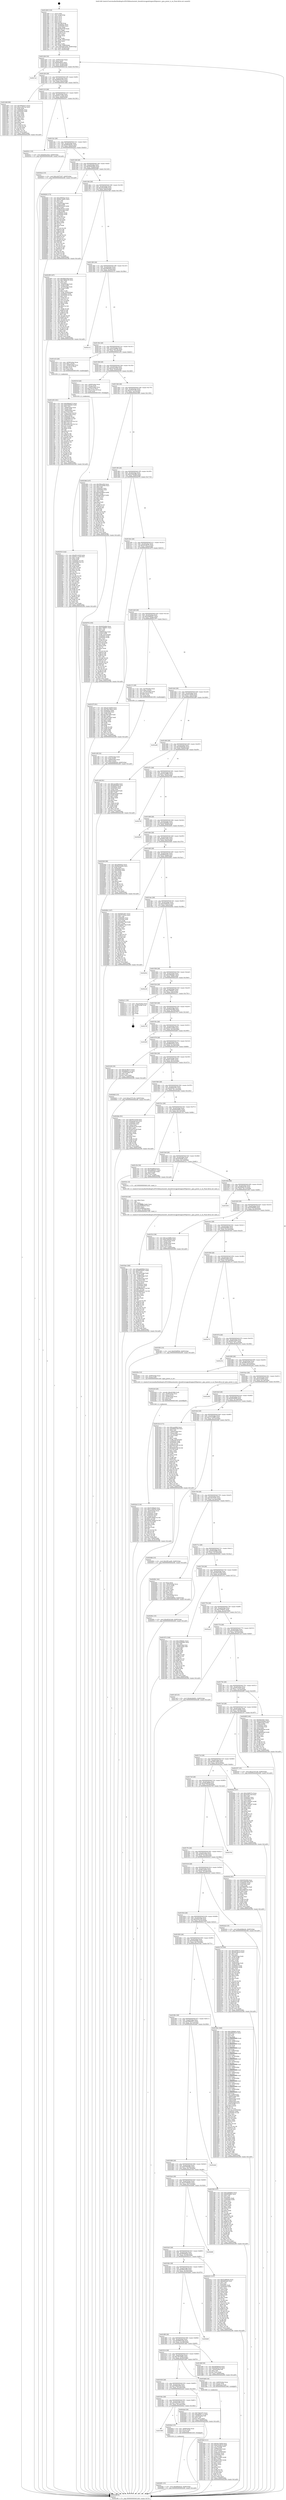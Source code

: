 digraph "0x401260" {
  label = "0x401260 (/mnt/c/Users/mathe/Desktop/tcc/POCII/binaries/extr_linuxdriversgpudrmgma500power.c_gma_power_is_on_Final-ollvm.out::main(0))"
  labelloc = "t"
  node[shape=record]

  Entry [label="",width=0.3,height=0.3,shape=circle,fillcolor=black,style=filled]
  "0x4012d4" [label="{
     0x4012d4 [32]\l
     | [instrs]\l
     &nbsp;&nbsp;0x4012d4 \<+6\>: mov -0x90(%rbp),%eax\l
     &nbsp;&nbsp;0x4012da \<+2\>: mov %eax,%ecx\l
     &nbsp;&nbsp;0x4012dc \<+6\>: sub $0x8a94fcfc,%ecx\l
     &nbsp;&nbsp;0x4012e2 \<+6\>: mov %eax,-0xa4(%rbp)\l
     &nbsp;&nbsp;0x4012e8 \<+6\>: mov %ecx,-0xa8(%rbp)\l
     &nbsp;&nbsp;0x4012ee \<+6\>: je 00000000004027a2 \<main+0x1542\>\l
  }"]
  "0x4027a2" [label="{
     0x4027a2\l
  }", style=dashed]
  "0x4012f4" [label="{
     0x4012f4 [28]\l
     | [instrs]\l
     &nbsp;&nbsp;0x4012f4 \<+5\>: jmp 00000000004012f9 \<main+0x99\>\l
     &nbsp;&nbsp;0x4012f9 \<+6\>: mov -0xa4(%rbp),%eax\l
     &nbsp;&nbsp;0x4012ff \<+5\>: sub $0x90404c30,%eax\l
     &nbsp;&nbsp;0x401304 \<+6\>: mov %eax,-0xac(%rbp)\l
     &nbsp;&nbsp;0x40130a \<+6\>: je 0000000000401ddd \<main+0xb7d\>\l
  }"]
  Exit [label="",width=0.3,height=0.3,shape=circle,fillcolor=black,style=filled,peripheries=2]
  "0x401ddd" [label="{
     0x401ddd [86]\l
     | [instrs]\l
     &nbsp;&nbsp;0x401ddd \<+5\>: mov $0x569e0473,%eax\l
     &nbsp;&nbsp;0x401de2 \<+5\>: mov $0xa1a0b7d2,%ecx\l
     &nbsp;&nbsp;0x401de7 \<+2\>: xor %edx,%edx\l
     &nbsp;&nbsp;0x401de9 \<+7\>: mov 0x40505c,%esi\l
     &nbsp;&nbsp;0x401df0 \<+7\>: mov 0x405060,%edi\l
     &nbsp;&nbsp;0x401df7 \<+3\>: sub $0x1,%edx\l
     &nbsp;&nbsp;0x401dfa \<+3\>: mov %esi,%r8d\l
     &nbsp;&nbsp;0x401dfd \<+3\>: add %edx,%r8d\l
     &nbsp;&nbsp;0x401e00 \<+4\>: imul %r8d,%esi\l
     &nbsp;&nbsp;0x401e04 \<+3\>: and $0x1,%esi\l
     &nbsp;&nbsp;0x401e07 \<+3\>: cmp $0x0,%esi\l
     &nbsp;&nbsp;0x401e0a \<+4\>: sete %r9b\l
     &nbsp;&nbsp;0x401e0e \<+3\>: cmp $0xa,%edi\l
     &nbsp;&nbsp;0x401e11 \<+4\>: setl %r10b\l
     &nbsp;&nbsp;0x401e15 \<+3\>: mov %r9b,%r11b\l
     &nbsp;&nbsp;0x401e18 \<+3\>: and %r10b,%r11b\l
     &nbsp;&nbsp;0x401e1b \<+3\>: xor %r10b,%r9b\l
     &nbsp;&nbsp;0x401e1e \<+3\>: or %r9b,%r11b\l
     &nbsp;&nbsp;0x401e21 \<+4\>: test $0x1,%r11b\l
     &nbsp;&nbsp;0x401e25 \<+3\>: cmovne %ecx,%eax\l
     &nbsp;&nbsp;0x401e28 \<+6\>: mov %eax,-0x90(%rbp)\l
     &nbsp;&nbsp;0x401e2e \<+5\>: jmp 0000000000402c88 \<main+0x1a28\>\l
  }"]
  "0x401310" [label="{
     0x401310 [28]\l
     | [instrs]\l
     &nbsp;&nbsp;0x401310 \<+5\>: jmp 0000000000401315 \<main+0xb5\>\l
     &nbsp;&nbsp;0x401315 \<+6\>: mov -0xa4(%rbp),%eax\l
     &nbsp;&nbsp;0x40131b \<+5\>: sub $0x931c143b,%eax\l
     &nbsp;&nbsp;0x401320 \<+6\>: mov %eax,-0xb0(%rbp)\l
     &nbsp;&nbsp;0x401326 \<+6\>: je 00000000004025c1 \<main+0x1361\>\l
  }"]
  "0x4026f1" [label="{
     0x4026f1 [15]\l
     | [instrs]\l
     &nbsp;&nbsp;0x4026f1 \<+10\>: movl $0xbf92b2ae,-0x90(%rbp)\l
     &nbsp;&nbsp;0x4026fb \<+5\>: jmp 0000000000402c88 \<main+0x1a28\>\l
  }"]
  "0x4025c1" [label="{
     0x4025c1 [15]\l
     | [instrs]\l
     &nbsp;&nbsp;0x4025c1 \<+10\>: movl $0xb00a34e2,-0x90(%rbp)\l
     &nbsp;&nbsp;0x4025cb \<+5\>: jmp 0000000000402c88 \<main+0x1a28\>\l
  }"]
  "0x40132c" [label="{
     0x40132c [28]\l
     | [instrs]\l
     &nbsp;&nbsp;0x40132c \<+5\>: jmp 0000000000401331 \<main+0xd1\>\l
     &nbsp;&nbsp;0x401331 \<+6\>: mov -0xa4(%rbp),%eax\l
     &nbsp;&nbsp;0x401337 \<+5\>: sub $0x9638e451,%eax\l
     &nbsp;&nbsp;0x40133c \<+6\>: mov %eax,-0xb4(%rbp)\l
     &nbsp;&nbsp;0x401342 \<+6\>: je 00000000004020a2 \<main+0xe42\>\l
  }"]
  "0x401968" [label="{
     0x401968\l
  }", style=dashed]
  "0x4020a2" [label="{
     0x4020a2 [15]\l
     | [instrs]\l
     &nbsp;&nbsp;0x4020a2 \<+10\>: movl $0x1d475167,-0x90(%rbp)\l
     &nbsp;&nbsp;0x4020ac \<+5\>: jmp 0000000000402c88 \<main+0x1a28\>\l
  }"]
  "0x401348" [label="{
     0x401348 [28]\l
     | [instrs]\l
     &nbsp;&nbsp;0x401348 \<+5\>: jmp 000000000040134d \<main+0xed\>\l
     &nbsp;&nbsp;0x40134d \<+6\>: mov -0xa4(%rbp),%eax\l
     &nbsp;&nbsp;0x401353 \<+5\>: sub $0x9e0d3e64,%eax\l
     &nbsp;&nbsp;0x401358 \<+6\>: mov %eax,-0xb8(%rbp)\l
     &nbsp;&nbsp;0x40135e \<+6\>: je 0000000000402626 \<main+0x13c6\>\l
  }"]
  "0x4026e2" [label="{
     0x4026e2 [15]\l
     | [instrs]\l
     &nbsp;&nbsp;0x4026e2 \<+4\>: mov -0x68(%rbp),%rax\l
     &nbsp;&nbsp;0x4026e6 \<+3\>: mov (%rax),%rax\l
     &nbsp;&nbsp;0x4026e9 \<+3\>: mov %rax,%rdi\l
     &nbsp;&nbsp;0x4026ec \<+5\>: call 0000000000401030 \<free@plt\>\l
     | [calls]\l
     &nbsp;&nbsp;0x401030 \{1\} (unknown)\l
  }"]
  "0x402626" [label="{
     0x402626 [173]\l
     | [instrs]\l
     &nbsp;&nbsp;0x402626 \<+5\>: mov $0xa0f056ae,%eax\l
     &nbsp;&nbsp;0x40262b \<+5\>: mov $0xda13de5c,%ecx\l
     &nbsp;&nbsp;0x402630 \<+2\>: mov $0x1,%dl\l
     &nbsp;&nbsp;0x402632 \<+2\>: xor %esi,%esi\l
     &nbsp;&nbsp;0x402634 \<+4\>: mov -0x40(%rbp),%rdi\l
     &nbsp;&nbsp;0x402638 \<+3\>: mov (%rdi),%r8d\l
     &nbsp;&nbsp;0x40263b \<+7\>: add $0xfb355c62,%r8d\l
     &nbsp;&nbsp;0x402642 \<+4\>: add $0x1,%r8d\l
     &nbsp;&nbsp;0x402646 \<+7\>: sub $0xfb355c62,%r8d\l
     &nbsp;&nbsp;0x40264d \<+4\>: mov -0x40(%rbp),%rdi\l
     &nbsp;&nbsp;0x402651 \<+3\>: mov %r8d,(%rdi)\l
     &nbsp;&nbsp;0x402654 \<+8\>: mov 0x40505c,%r8d\l
     &nbsp;&nbsp;0x40265c \<+8\>: mov 0x405060,%r9d\l
     &nbsp;&nbsp;0x402664 \<+3\>: sub $0x1,%esi\l
     &nbsp;&nbsp;0x402667 \<+3\>: mov %r8d,%r10d\l
     &nbsp;&nbsp;0x40266a \<+3\>: add %esi,%r10d\l
     &nbsp;&nbsp;0x40266d \<+4\>: imul %r10d,%r8d\l
     &nbsp;&nbsp;0x402671 \<+4\>: and $0x1,%r8d\l
     &nbsp;&nbsp;0x402675 \<+4\>: cmp $0x0,%r8d\l
     &nbsp;&nbsp;0x402679 \<+4\>: sete %r11b\l
     &nbsp;&nbsp;0x40267d \<+4\>: cmp $0xa,%r9d\l
     &nbsp;&nbsp;0x402681 \<+3\>: setl %bl\l
     &nbsp;&nbsp;0x402684 \<+3\>: mov %r11b,%r14b\l
     &nbsp;&nbsp;0x402687 \<+4\>: xor $0xff,%r14b\l
     &nbsp;&nbsp;0x40268b \<+3\>: mov %bl,%r15b\l
     &nbsp;&nbsp;0x40268e \<+4\>: xor $0xff,%r15b\l
     &nbsp;&nbsp;0x402692 \<+3\>: xor $0x1,%dl\l
     &nbsp;&nbsp;0x402695 \<+3\>: mov %r14b,%r12b\l
     &nbsp;&nbsp;0x402698 \<+4\>: and $0xff,%r12b\l
     &nbsp;&nbsp;0x40269c \<+3\>: and %dl,%r11b\l
     &nbsp;&nbsp;0x40269f \<+3\>: mov %r15b,%r13b\l
     &nbsp;&nbsp;0x4026a2 \<+4\>: and $0xff,%r13b\l
     &nbsp;&nbsp;0x4026a6 \<+2\>: and %dl,%bl\l
     &nbsp;&nbsp;0x4026a8 \<+3\>: or %r11b,%r12b\l
     &nbsp;&nbsp;0x4026ab \<+3\>: or %bl,%r13b\l
     &nbsp;&nbsp;0x4026ae \<+3\>: xor %r13b,%r12b\l
     &nbsp;&nbsp;0x4026b1 \<+3\>: or %r15b,%r14b\l
     &nbsp;&nbsp;0x4026b4 \<+4\>: xor $0xff,%r14b\l
     &nbsp;&nbsp;0x4026b8 \<+3\>: or $0x1,%dl\l
     &nbsp;&nbsp;0x4026bb \<+3\>: and %dl,%r14b\l
     &nbsp;&nbsp;0x4026be \<+3\>: or %r14b,%r12b\l
     &nbsp;&nbsp;0x4026c1 \<+4\>: test $0x1,%r12b\l
     &nbsp;&nbsp;0x4026c5 \<+3\>: cmovne %ecx,%eax\l
     &nbsp;&nbsp;0x4026c8 \<+6\>: mov %eax,-0x90(%rbp)\l
     &nbsp;&nbsp;0x4026ce \<+5\>: jmp 0000000000402c88 \<main+0x1a28\>\l
  }"]
  "0x401364" [label="{
     0x401364 [28]\l
     | [instrs]\l
     &nbsp;&nbsp;0x401364 \<+5\>: jmp 0000000000401369 \<main+0x109\>\l
     &nbsp;&nbsp;0x401369 \<+6\>: mov -0xa4(%rbp),%eax\l
     &nbsp;&nbsp;0x40136f \<+5\>: sub $0xa02e509d,%eax\l
     &nbsp;&nbsp;0x401374 \<+6\>: mov %eax,-0xbc(%rbp)\l
     &nbsp;&nbsp;0x40137a \<+6\>: je 00000000004023f9 \<main+0x1199\>\l
  }"]
  "0x402533" [label="{
     0x402533 [142]\l
     | [instrs]\l
     &nbsp;&nbsp;0x402533 \<+5\>: mov $0xd531d1f6,%edx\l
     &nbsp;&nbsp;0x402538 \<+5\>: mov $0x931c143b,%esi\l
     &nbsp;&nbsp;0x40253d \<+3\>: mov $0x1,%r8b\l
     &nbsp;&nbsp;0x402540 \<+3\>: xor %r9d,%r9d\l
     &nbsp;&nbsp;0x402543 \<+8\>: mov 0x40505c,%r10d\l
     &nbsp;&nbsp;0x40254b \<+8\>: mov 0x405060,%r11d\l
     &nbsp;&nbsp;0x402553 \<+4\>: sub $0x1,%r9d\l
     &nbsp;&nbsp;0x402557 \<+3\>: mov %r10d,%ebx\l
     &nbsp;&nbsp;0x40255a \<+3\>: add %r9d,%ebx\l
     &nbsp;&nbsp;0x40255d \<+4\>: imul %ebx,%r10d\l
     &nbsp;&nbsp;0x402561 \<+4\>: and $0x1,%r10d\l
     &nbsp;&nbsp;0x402565 \<+4\>: cmp $0x0,%r10d\l
     &nbsp;&nbsp;0x402569 \<+4\>: sete %r14b\l
     &nbsp;&nbsp;0x40256d \<+4\>: cmp $0xa,%r11d\l
     &nbsp;&nbsp;0x402571 \<+4\>: setl %r15b\l
     &nbsp;&nbsp;0x402575 \<+3\>: mov %r14b,%r12b\l
     &nbsp;&nbsp;0x402578 \<+4\>: xor $0xff,%r12b\l
     &nbsp;&nbsp;0x40257c \<+3\>: mov %r15b,%r13b\l
     &nbsp;&nbsp;0x40257f \<+4\>: xor $0xff,%r13b\l
     &nbsp;&nbsp;0x402583 \<+4\>: xor $0x1,%r8b\l
     &nbsp;&nbsp;0x402587 \<+3\>: mov %r12b,%al\l
     &nbsp;&nbsp;0x40258a \<+2\>: and $0xff,%al\l
     &nbsp;&nbsp;0x40258c \<+3\>: and %r8b,%r14b\l
     &nbsp;&nbsp;0x40258f \<+3\>: mov %r13b,%cl\l
     &nbsp;&nbsp;0x402592 \<+3\>: and $0xff,%cl\l
     &nbsp;&nbsp;0x402595 \<+3\>: and %r8b,%r15b\l
     &nbsp;&nbsp;0x402598 \<+3\>: or %r14b,%al\l
     &nbsp;&nbsp;0x40259b \<+3\>: or %r15b,%cl\l
     &nbsp;&nbsp;0x40259e \<+2\>: xor %cl,%al\l
     &nbsp;&nbsp;0x4025a0 \<+3\>: or %r13b,%r12b\l
     &nbsp;&nbsp;0x4025a3 \<+4\>: xor $0xff,%r12b\l
     &nbsp;&nbsp;0x4025a7 \<+4\>: or $0x1,%r8b\l
     &nbsp;&nbsp;0x4025ab \<+3\>: and %r8b,%r12b\l
     &nbsp;&nbsp;0x4025ae \<+3\>: or %r12b,%al\l
     &nbsp;&nbsp;0x4025b1 \<+2\>: test $0x1,%al\l
     &nbsp;&nbsp;0x4025b3 \<+3\>: cmovne %esi,%edx\l
     &nbsp;&nbsp;0x4025b6 \<+6\>: mov %edx,-0x90(%rbp)\l
     &nbsp;&nbsp;0x4025bc \<+5\>: jmp 0000000000402c88 \<main+0x1a28\>\l
  }"]
  "0x4023f9" [label="{
     0x4023f9 [167]\l
     | [instrs]\l
     &nbsp;&nbsp;0x4023f9 \<+5\>: mov $0x5f0ecd3b,%eax\l
     &nbsp;&nbsp;0x4023fe \<+5\>: mov $0x7d8b4c59,%ecx\l
     &nbsp;&nbsp;0x402403 \<+2\>: mov $0x1,%dl\l
     &nbsp;&nbsp;0x402405 \<+2\>: xor %esi,%esi\l
     &nbsp;&nbsp;0x402407 \<+4\>: mov -0x40(%rbp),%rdi\l
     &nbsp;&nbsp;0x40240b \<+3\>: mov (%rdi),%r8d\l
     &nbsp;&nbsp;0x40240e \<+4\>: mov -0x70(%rbp),%rdi\l
     &nbsp;&nbsp;0x402412 \<+3\>: cmp (%rdi),%r8d\l
     &nbsp;&nbsp;0x402415 \<+4\>: setl %r9b\l
     &nbsp;&nbsp;0x402419 \<+4\>: and $0x1,%r9b\l
     &nbsp;&nbsp;0x40241d \<+4\>: mov %r9b,-0x2d(%rbp)\l
     &nbsp;&nbsp;0x402421 \<+8\>: mov 0x40505c,%r8d\l
     &nbsp;&nbsp;0x402429 \<+8\>: mov 0x405060,%r10d\l
     &nbsp;&nbsp;0x402431 \<+3\>: sub $0x1,%esi\l
     &nbsp;&nbsp;0x402434 \<+3\>: mov %r8d,%r11d\l
     &nbsp;&nbsp;0x402437 \<+3\>: add %esi,%r11d\l
     &nbsp;&nbsp;0x40243a \<+4\>: imul %r11d,%r8d\l
     &nbsp;&nbsp;0x40243e \<+4\>: and $0x1,%r8d\l
     &nbsp;&nbsp;0x402442 \<+4\>: cmp $0x0,%r8d\l
     &nbsp;&nbsp;0x402446 \<+4\>: sete %r9b\l
     &nbsp;&nbsp;0x40244a \<+4\>: cmp $0xa,%r10d\l
     &nbsp;&nbsp;0x40244e \<+3\>: setl %bl\l
     &nbsp;&nbsp;0x402451 \<+3\>: mov %r9b,%r14b\l
     &nbsp;&nbsp;0x402454 \<+4\>: xor $0xff,%r14b\l
     &nbsp;&nbsp;0x402458 \<+3\>: mov %bl,%r15b\l
     &nbsp;&nbsp;0x40245b \<+4\>: xor $0xff,%r15b\l
     &nbsp;&nbsp;0x40245f \<+3\>: xor $0x1,%dl\l
     &nbsp;&nbsp;0x402462 \<+3\>: mov %r14b,%r12b\l
     &nbsp;&nbsp;0x402465 \<+4\>: and $0xff,%r12b\l
     &nbsp;&nbsp;0x402469 \<+3\>: and %dl,%r9b\l
     &nbsp;&nbsp;0x40246c \<+3\>: mov %r15b,%r13b\l
     &nbsp;&nbsp;0x40246f \<+4\>: and $0xff,%r13b\l
     &nbsp;&nbsp;0x402473 \<+2\>: and %dl,%bl\l
     &nbsp;&nbsp;0x402475 \<+3\>: or %r9b,%r12b\l
     &nbsp;&nbsp;0x402478 \<+3\>: or %bl,%r13b\l
     &nbsp;&nbsp;0x40247b \<+3\>: xor %r13b,%r12b\l
     &nbsp;&nbsp;0x40247e \<+3\>: or %r15b,%r14b\l
     &nbsp;&nbsp;0x402481 \<+4\>: xor $0xff,%r14b\l
     &nbsp;&nbsp;0x402485 \<+3\>: or $0x1,%dl\l
     &nbsp;&nbsp;0x402488 \<+3\>: and %dl,%r14b\l
     &nbsp;&nbsp;0x40248b \<+3\>: or %r14b,%r12b\l
     &nbsp;&nbsp;0x40248e \<+4\>: test $0x1,%r12b\l
     &nbsp;&nbsp;0x402492 \<+3\>: cmovne %ecx,%eax\l
     &nbsp;&nbsp;0x402495 \<+6\>: mov %eax,-0x90(%rbp)\l
     &nbsp;&nbsp;0x40249b \<+5\>: jmp 0000000000402c88 \<main+0x1a28\>\l
  }"]
  "0x401380" [label="{
     0x401380 [28]\l
     | [instrs]\l
     &nbsp;&nbsp;0x401380 \<+5\>: jmp 0000000000401385 \<main+0x125\>\l
     &nbsp;&nbsp;0x401385 \<+6\>: mov -0xa4(%rbp),%eax\l
     &nbsp;&nbsp;0x40138b \<+5\>: sub $0xa0f056ae,%eax\l
     &nbsp;&nbsp;0x401390 \<+6\>: mov %eax,-0xc0(%rbp)\l
     &nbsp;&nbsp;0x401396 \<+6\>: je 0000000000402c1e \<main+0x19be\>\l
  }"]
  "0x40194c" [label="{
     0x40194c [28]\l
     | [instrs]\l
     &nbsp;&nbsp;0x40194c \<+5\>: jmp 0000000000401951 \<main+0x6f1\>\l
     &nbsp;&nbsp;0x401951 \<+6\>: mov -0xa4(%rbp),%eax\l
     &nbsp;&nbsp;0x401957 \<+5\>: sub $0x7dd2cf73,%eax\l
     &nbsp;&nbsp;0x40195c \<+6\>: mov %eax,-0x194(%rbp)\l
     &nbsp;&nbsp;0x401962 \<+6\>: je 00000000004026e2 \<main+0x1482\>\l
  }"]
  "0x402c1e" [label="{
     0x402c1e\l
  }", style=dashed]
  "0x40139c" [label="{
     0x40139c [28]\l
     | [instrs]\l
     &nbsp;&nbsp;0x40139c \<+5\>: jmp 00000000004013a1 \<main+0x141\>\l
     &nbsp;&nbsp;0x4013a1 \<+6\>: mov -0xa4(%rbp),%eax\l
     &nbsp;&nbsp;0x4013a7 \<+5\>: sub $0xa1a0b7d2,%eax\l
     &nbsp;&nbsp;0x4013ac \<+6\>: mov %eax,-0xc4(%rbp)\l
     &nbsp;&nbsp;0x4013b2 \<+6\>: je 0000000000401e33 \<main+0xbd3\>\l
  }"]
  "0x4024a0" [label="{
     0x4024a0 [30]\l
     | [instrs]\l
     &nbsp;&nbsp;0x4024a0 \<+5\>: mov $0x7dd2cf73,%eax\l
     &nbsp;&nbsp;0x4024a5 \<+5\>: mov $0xdd59c712,%ecx\l
     &nbsp;&nbsp;0x4024aa \<+3\>: mov -0x2d(%rbp),%dl\l
     &nbsp;&nbsp;0x4024ad \<+3\>: test $0x1,%dl\l
     &nbsp;&nbsp;0x4024b0 \<+3\>: cmovne %ecx,%eax\l
     &nbsp;&nbsp;0x4024b3 \<+6\>: mov %eax,-0x90(%rbp)\l
     &nbsp;&nbsp;0x4024b9 \<+5\>: jmp 0000000000402c88 \<main+0x1a28\>\l
  }"]
  "0x401e33" [label="{
     0x401e33 [29]\l
     | [instrs]\l
     &nbsp;&nbsp;0x401e33 \<+4\>: mov -0x58(%rbp),%rax\l
     &nbsp;&nbsp;0x401e37 \<+6\>: movl $0x1,(%rax)\l
     &nbsp;&nbsp;0x401e3d \<+4\>: mov -0x58(%rbp),%rax\l
     &nbsp;&nbsp;0x401e41 \<+3\>: movslq (%rax),%rax\l
     &nbsp;&nbsp;0x401e44 \<+4\>: shl $0x2,%rax\l
     &nbsp;&nbsp;0x401e48 \<+3\>: mov %rax,%rdi\l
     &nbsp;&nbsp;0x401e4b \<+5\>: call 0000000000401050 \<malloc@plt\>\l
     | [calls]\l
     &nbsp;&nbsp;0x401050 \{1\} (unknown)\l
  }"]
  "0x4013b8" [label="{
     0x4013b8 [28]\l
     | [instrs]\l
     &nbsp;&nbsp;0x4013b8 \<+5\>: jmp 00000000004013bd \<main+0x15d\>\l
     &nbsp;&nbsp;0x4013bd \<+6\>: mov -0xa4(%rbp),%eax\l
     &nbsp;&nbsp;0x4013c3 \<+5\>: sub $0xa23e41b0,%eax\l
     &nbsp;&nbsp;0x4013c8 \<+6\>: mov %eax,-0xc8(%rbp)\l
     &nbsp;&nbsp;0x4013ce \<+6\>: je 0000000000402519 \<main+0x12b9\>\l
  }"]
  "0x4022e3" [label="{
     0x4022e3 [116]\l
     | [instrs]\l
     &nbsp;&nbsp;0x4022e3 \<+5\>: mov $0x57e8bb44,%esi\l
     &nbsp;&nbsp;0x4022e8 \<+5\>: mov $0x37a4b55e,%edx\l
     &nbsp;&nbsp;0x4022ed \<+4\>: mov -0x40(%rbp),%rcx\l
     &nbsp;&nbsp;0x4022f1 \<+6\>: movl $0x0,(%rcx)\l
     &nbsp;&nbsp;0x4022f7 \<+8\>: mov 0x40505c,%r8d\l
     &nbsp;&nbsp;0x4022ff \<+8\>: mov 0x405060,%r9d\l
     &nbsp;&nbsp;0x402307 \<+3\>: mov %r8d,%r10d\l
     &nbsp;&nbsp;0x40230a \<+7\>: sub $0xf67266bd,%r10d\l
     &nbsp;&nbsp;0x402311 \<+4\>: sub $0x1,%r10d\l
     &nbsp;&nbsp;0x402315 \<+7\>: add $0xf67266bd,%r10d\l
     &nbsp;&nbsp;0x40231c \<+4\>: imul %r10d,%r8d\l
     &nbsp;&nbsp;0x402320 \<+4\>: and $0x1,%r8d\l
     &nbsp;&nbsp;0x402324 \<+4\>: cmp $0x0,%r8d\l
     &nbsp;&nbsp;0x402328 \<+4\>: sete %r11b\l
     &nbsp;&nbsp;0x40232c \<+4\>: cmp $0xa,%r9d\l
     &nbsp;&nbsp;0x402330 \<+3\>: setl %bl\l
     &nbsp;&nbsp;0x402333 \<+3\>: mov %r11b,%r14b\l
     &nbsp;&nbsp;0x402336 \<+3\>: and %bl,%r14b\l
     &nbsp;&nbsp;0x402339 \<+3\>: xor %bl,%r11b\l
     &nbsp;&nbsp;0x40233c \<+3\>: or %r11b,%r14b\l
     &nbsp;&nbsp;0x40233f \<+4\>: test $0x1,%r14b\l
     &nbsp;&nbsp;0x402343 \<+3\>: cmovne %edx,%esi\l
     &nbsp;&nbsp;0x402346 \<+6\>: mov %esi,-0x90(%rbp)\l
     &nbsp;&nbsp;0x40234c \<+6\>: mov %eax,-0x19c(%rbp)\l
     &nbsp;&nbsp;0x402352 \<+5\>: jmp 0000000000402c88 \<main+0x1a28\>\l
  }"]
  "0x402519" [label="{
     0x402519 [26]\l
     | [instrs]\l
     &nbsp;&nbsp;0x402519 \<+4\>: mov -0x68(%rbp),%rax\l
     &nbsp;&nbsp;0x40251d \<+3\>: mov (%rax),%rax\l
     &nbsp;&nbsp;0x402520 \<+4\>: mov -0x40(%rbp),%rcx\l
     &nbsp;&nbsp;0x402524 \<+3\>: movslq (%rcx),%rcx\l
     &nbsp;&nbsp;0x402527 \<+4\>: mov (%rax,%rcx,8),%rax\l
     &nbsp;&nbsp;0x40252b \<+3\>: mov %rax,%rdi\l
     &nbsp;&nbsp;0x40252e \<+5\>: call 0000000000401030 \<free@plt\>\l
     | [calls]\l
     &nbsp;&nbsp;0x401030 \{1\} (unknown)\l
  }"]
  "0x4013d4" [label="{
     0x4013d4 [28]\l
     | [instrs]\l
     &nbsp;&nbsp;0x4013d4 \<+5\>: jmp 00000000004013d9 \<main+0x179\>\l
     &nbsp;&nbsp;0x4013d9 \<+6\>: mov -0xa4(%rbp),%eax\l
     &nbsp;&nbsp;0x4013df \<+5\>: sub $0xa2707a3b,%eax\l
     &nbsp;&nbsp;0x4013e4 \<+6\>: mov %eax,-0xcc(%rbp)\l
     &nbsp;&nbsp;0x4013ea \<+6\>: je 0000000000402366 \<main+0x1106\>\l
  }"]
  "0x4022c6" [label="{
     0x4022c6 [29]\l
     | [instrs]\l
     &nbsp;&nbsp;0x4022c6 \<+10\>: movabs $0x4030b6,%rdi\l
     &nbsp;&nbsp;0x4022d0 \<+4\>: mov -0x48(%rbp),%rcx\l
     &nbsp;&nbsp;0x4022d4 \<+2\>: mov %eax,(%rcx)\l
     &nbsp;&nbsp;0x4022d6 \<+4\>: mov -0x48(%rbp),%rcx\l
     &nbsp;&nbsp;0x4022da \<+2\>: mov (%rcx),%esi\l
     &nbsp;&nbsp;0x4022dc \<+2\>: mov $0x0,%al\l
     &nbsp;&nbsp;0x4022de \<+5\>: call 0000000000401040 \<printf@plt\>\l
     | [calls]\l
     &nbsp;&nbsp;0x401040 \{1\} (unknown)\l
  }"]
  "0x402366" [label="{
     0x402366 [147]\l
     | [instrs]\l
     &nbsp;&nbsp;0x402366 \<+5\>: mov $0x5f0ecd3b,%eax\l
     &nbsp;&nbsp;0x40236b \<+5\>: mov $0xa02e509d,%ecx\l
     &nbsp;&nbsp;0x402370 \<+2\>: mov $0x1,%dl\l
     &nbsp;&nbsp;0x402372 \<+7\>: mov 0x40505c,%esi\l
     &nbsp;&nbsp;0x402379 \<+7\>: mov 0x405060,%edi\l
     &nbsp;&nbsp;0x402380 \<+3\>: mov %esi,%r8d\l
     &nbsp;&nbsp;0x402383 \<+7\>: add $0xeeb396e5,%r8d\l
     &nbsp;&nbsp;0x40238a \<+4\>: sub $0x1,%r8d\l
     &nbsp;&nbsp;0x40238e \<+7\>: sub $0xeeb396e5,%r8d\l
     &nbsp;&nbsp;0x402395 \<+4\>: imul %r8d,%esi\l
     &nbsp;&nbsp;0x402399 \<+3\>: and $0x1,%esi\l
     &nbsp;&nbsp;0x40239c \<+3\>: cmp $0x0,%esi\l
     &nbsp;&nbsp;0x40239f \<+4\>: sete %r9b\l
     &nbsp;&nbsp;0x4023a3 \<+3\>: cmp $0xa,%edi\l
     &nbsp;&nbsp;0x4023a6 \<+4\>: setl %r10b\l
     &nbsp;&nbsp;0x4023aa \<+3\>: mov %r9b,%r11b\l
     &nbsp;&nbsp;0x4023ad \<+4\>: xor $0xff,%r11b\l
     &nbsp;&nbsp;0x4023b1 \<+3\>: mov %r10b,%bl\l
     &nbsp;&nbsp;0x4023b4 \<+3\>: xor $0xff,%bl\l
     &nbsp;&nbsp;0x4023b7 \<+3\>: xor $0x0,%dl\l
     &nbsp;&nbsp;0x4023ba \<+3\>: mov %r11b,%r14b\l
     &nbsp;&nbsp;0x4023bd \<+4\>: and $0x0,%r14b\l
     &nbsp;&nbsp;0x4023c1 \<+3\>: and %dl,%r9b\l
     &nbsp;&nbsp;0x4023c4 \<+3\>: mov %bl,%r15b\l
     &nbsp;&nbsp;0x4023c7 \<+4\>: and $0x0,%r15b\l
     &nbsp;&nbsp;0x4023cb \<+3\>: and %dl,%r10b\l
     &nbsp;&nbsp;0x4023ce \<+3\>: or %r9b,%r14b\l
     &nbsp;&nbsp;0x4023d1 \<+3\>: or %r10b,%r15b\l
     &nbsp;&nbsp;0x4023d4 \<+3\>: xor %r15b,%r14b\l
     &nbsp;&nbsp;0x4023d7 \<+3\>: or %bl,%r11b\l
     &nbsp;&nbsp;0x4023da \<+4\>: xor $0xff,%r11b\l
     &nbsp;&nbsp;0x4023de \<+3\>: or $0x0,%dl\l
     &nbsp;&nbsp;0x4023e1 \<+3\>: and %dl,%r11b\l
     &nbsp;&nbsp;0x4023e4 \<+3\>: or %r11b,%r14b\l
     &nbsp;&nbsp;0x4023e7 \<+4\>: test $0x1,%r14b\l
     &nbsp;&nbsp;0x4023eb \<+3\>: cmovne %ecx,%eax\l
     &nbsp;&nbsp;0x4023ee \<+6\>: mov %eax,-0x90(%rbp)\l
     &nbsp;&nbsp;0x4023f4 \<+5\>: jmp 0000000000402c88 \<main+0x1a28\>\l
  }"]
  "0x4013f0" [label="{
     0x4013f0 [28]\l
     | [instrs]\l
     &nbsp;&nbsp;0x4013f0 \<+5\>: jmp 00000000004013f5 \<main+0x195\>\l
     &nbsp;&nbsp;0x4013f5 \<+6\>: mov -0xa4(%rbp),%eax\l
     &nbsp;&nbsp;0x4013fb \<+5\>: sub $0xa306e486,%eax\l
     &nbsp;&nbsp;0x401400 \<+6\>: mov %eax,-0xd0(%rbp)\l
     &nbsp;&nbsp;0x401406 \<+6\>: je 0000000000402976 \<main+0x1716\>\l
  }"]
  "0x401fee" [label="{
     0x401fee [180]\l
     | [instrs]\l
     &nbsp;&nbsp;0x401fee \<+5\>: mov $0xaab8db0e,%ecx\l
     &nbsp;&nbsp;0x401ff3 \<+5\>: mov $0x9638e451,%edx\l
     &nbsp;&nbsp;0x401ff8 \<+3\>: mov $0x1,%sil\l
     &nbsp;&nbsp;0x401ffb \<+6\>: mov -0x198(%rbp),%edi\l
     &nbsp;&nbsp;0x402001 \<+3\>: imul %eax,%edi\l
     &nbsp;&nbsp;0x402004 \<+4\>: mov -0x68(%rbp),%r8\l
     &nbsp;&nbsp;0x402008 \<+3\>: mov (%r8),%r8\l
     &nbsp;&nbsp;0x40200b \<+4\>: mov -0x60(%rbp),%r9\l
     &nbsp;&nbsp;0x40200f \<+3\>: movslq (%r9),%r9\l
     &nbsp;&nbsp;0x402012 \<+4\>: mov (%r8,%r9,8),%r8\l
     &nbsp;&nbsp;0x402016 \<+3\>: mov %edi,(%r8)\l
     &nbsp;&nbsp;0x402019 \<+7\>: mov 0x40505c,%eax\l
     &nbsp;&nbsp;0x402020 \<+7\>: mov 0x405060,%edi\l
     &nbsp;&nbsp;0x402027 \<+3\>: mov %eax,%r10d\l
     &nbsp;&nbsp;0x40202a \<+7\>: sub $0x8f8dd931,%r10d\l
     &nbsp;&nbsp;0x402031 \<+4\>: sub $0x1,%r10d\l
     &nbsp;&nbsp;0x402035 \<+7\>: add $0x8f8dd931,%r10d\l
     &nbsp;&nbsp;0x40203c \<+4\>: imul %r10d,%eax\l
     &nbsp;&nbsp;0x402040 \<+3\>: and $0x1,%eax\l
     &nbsp;&nbsp;0x402043 \<+3\>: cmp $0x0,%eax\l
     &nbsp;&nbsp;0x402046 \<+4\>: sete %r11b\l
     &nbsp;&nbsp;0x40204a \<+3\>: cmp $0xa,%edi\l
     &nbsp;&nbsp;0x40204d \<+3\>: setl %bl\l
     &nbsp;&nbsp;0x402050 \<+3\>: mov %r11b,%r14b\l
     &nbsp;&nbsp;0x402053 \<+4\>: xor $0xff,%r14b\l
     &nbsp;&nbsp;0x402057 \<+3\>: mov %bl,%r15b\l
     &nbsp;&nbsp;0x40205a \<+4\>: xor $0xff,%r15b\l
     &nbsp;&nbsp;0x40205e \<+4\>: xor $0x0,%sil\l
     &nbsp;&nbsp;0x402062 \<+3\>: mov %r14b,%r12b\l
     &nbsp;&nbsp;0x402065 \<+4\>: and $0x0,%r12b\l
     &nbsp;&nbsp;0x402069 \<+3\>: and %sil,%r11b\l
     &nbsp;&nbsp;0x40206c \<+3\>: mov %r15b,%r13b\l
     &nbsp;&nbsp;0x40206f \<+4\>: and $0x0,%r13b\l
     &nbsp;&nbsp;0x402073 \<+3\>: and %sil,%bl\l
     &nbsp;&nbsp;0x402076 \<+3\>: or %r11b,%r12b\l
     &nbsp;&nbsp;0x402079 \<+3\>: or %bl,%r13b\l
     &nbsp;&nbsp;0x40207c \<+3\>: xor %r13b,%r12b\l
     &nbsp;&nbsp;0x40207f \<+3\>: or %r15b,%r14b\l
     &nbsp;&nbsp;0x402082 \<+4\>: xor $0xff,%r14b\l
     &nbsp;&nbsp;0x402086 \<+4\>: or $0x0,%sil\l
     &nbsp;&nbsp;0x40208a \<+3\>: and %sil,%r14b\l
     &nbsp;&nbsp;0x40208d \<+3\>: or %r14b,%r12b\l
     &nbsp;&nbsp;0x402090 \<+4\>: test $0x1,%r12b\l
     &nbsp;&nbsp;0x402094 \<+3\>: cmovne %edx,%ecx\l
     &nbsp;&nbsp;0x402097 \<+6\>: mov %ecx,-0x90(%rbp)\l
     &nbsp;&nbsp;0x40209d \<+5\>: jmp 0000000000402c88 \<main+0x1a28\>\l
  }"]
  "0x402976" [label="{
     0x402976 [155]\l
     | [instrs]\l
     &nbsp;&nbsp;0x402976 \<+5\>: mov $0xfcf32484,%eax\l
     &nbsp;&nbsp;0x40297b \<+5\>: mov $0xc79f0851,%ecx\l
     &nbsp;&nbsp;0x402980 \<+2\>: mov $0x1,%dl\l
     &nbsp;&nbsp;0x402982 \<+2\>: xor %esi,%esi\l
     &nbsp;&nbsp;0x402984 \<+7\>: mov -0x88(%rbp),%rdi\l
     &nbsp;&nbsp;0x40298b \<+3\>: mov (%rdi),%r8d\l
     &nbsp;&nbsp;0x40298e \<+4\>: mov %r8d,-0x2c(%rbp)\l
     &nbsp;&nbsp;0x402992 \<+8\>: mov 0x40505c,%r8d\l
     &nbsp;&nbsp;0x40299a \<+8\>: mov 0x405060,%r9d\l
     &nbsp;&nbsp;0x4029a2 \<+3\>: sub $0x1,%esi\l
     &nbsp;&nbsp;0x4029a5 \<+3\>: mov %r8d,%r10d\l
     &nbsp;&nbsp;0x4029a8 \<+3\>: add %esi,%r10d\l
     &nbsp;&nbsp;0x4029ab \<+4\>: imul %r10d,%r8d\l
     &nbsp;&nbsp;0x4029af \<+4\>: and $0x1,%r8d\l
     &nbsp;&nbsp;0x4029b3 \<+4\>: cmp $0x0,%r8d\l
     &nbsp;&nbsp;0x4029b7 \<+4\>: sete %r11b\l
     &nbsp;&nbsp;0x4029bb \<+4\>: cmp $0xa,%r9d\l
     &nbsp;&nbsp;0x4029bf \<+3\>: setl %bl\l
     &nbsp;&nbsp;0x4029c2 \<+3\>: mov %r11b,%r14b\l
     &nbsp;&nbsp;0x4029c5 \<+4\>: xor $0xff,%r14b\l
     &nbsp;&nbsp;0x4029c9 \<+3\>: mov %bl,%r15b\l
     &nbsp;&nbsp;0x4029cc \<+4\>: xor $0xff,%r15b\l
     &nbsp;&nbsp;0x4029d0 \<+3\>: xor $0x1,%dl\l
     &nbsp;&nbsp;0x4029d3 \<+3\>: mov %r14b,%r12b\l
     &nbsp;&nbsp;0x4029d6 \<+4\>: and $0xff,%r12b\l
     &nbsp;&nbsp;0x4029da \<+3\>: and %dl,%r11b\l
     &nbsp;&nbsp;0x4029dd \<+3\>: mov %r15b,%r13b\l
     &nbsp;&nbsp;0x4029e0 \<+4\>: and $0xff,%r13b\l
     &nbsp;&nbsp;0x4029e4 \<+2\>: and %dl,%bl\l
     &nbsp;&nbsp;0x4029e6 \<+3\>: or %r11b,%r12b\l
     &nbsp;&nbsp;0x4029e9 \<+3\>: or %bl,%r13b\l
     &nbsp;&nbsp;0x4029ec \<+3\>: xor %r13b,%r12b\l
     &nbsp;&nbsp;0x4029ef \<+3\>: or %r15b,%r14b\l
     &nbsp;&nbsp;0x4029f2 \<+4\>: xor $0xff,%r14b\l
     &nbsp;&nbsp;0x4029f6 \<+3\>: or $0x1,%dl\l
     &nbsp;&nbsp;0x4029f9 \<+3\>: and %dl,%r14b\l
     &nbsp;&nbsp;0x4029fc \<+3\>: or %r14b,%r12b\l
     &nbsp;&nbsp;0x4029ff \<+4\>: test $0x1,%r12b\l
     &nbsp;&nbsp;0x402a03 \<+3\>: cmovne %ecx,%eax\l
     &nbsp;&nbsp;0x402a06 \<+6\>: mov %eax,-0x90(%rbp)\l
     &nbsp;&nbsp;0x402a0c \<+5\>: jmp 0000000000402c88 \<main+0x1a28\>\l
  }"]
  "0x40140c" [label="{
     0x40140c [28]\l
     | [instrs]\l
     &nbsp;&nbsp;0x40140c \<+5\>: jmp 0000000000401411 \<main+0x1b1\>\l
     &nbsp;&nbsp;0x401411 \<+6\>: mov -0xa4(%rbp),%eax\l
     &nbsp;&nbsp;0x401417 \<+5\>: sub $0xa419bc7e,%eax\l
     &nbsp;&nbsp;0x40141c \<+6\>: mov %eax,-0xd4(%rbp)\l
     &nbsp;&nbsp;0x401422 \<+6\>: je 0000000000401b75 \<main+0x915\>\l
  }"]
  "0x401fc6" [label="{
     0x401fc6 [40]\l
     | [instrs]\l
     &nbsp;&nbsp;0x401fc6 \<+5\>: mov $0x2,%ecx\l
     &nbsp;&nbsp;0x401fcb \<+1\>: cltd\l
     &nbsp;&nbsp;0x401fcc \<+2\>: idiv %ecx\l
     &nbsp;&nbsp;0x401fce \<+6\>: imul $0xfffffffe,%edx,%ecx\l
     &nbsp;&nbsp;0x401fd4 \<+6\>: sub $0x250fb93b,%ecx\l
     &nbsp;&nbsp;0x401fda \<+3\>: add $0x1,%ecx\l
     &nbsp;&nbsp;0x401fdd \<+6\>: add $0x250fb93b,%ecx\l
     &nbsp;&nbsp;0x401fe3 \<+6\>: mov %ecx,-0x198(%rbp)\l
     &nbsp;&nbsp;0x401fe9 \<+5\>: call 0000000000401160 \<next_i\>\l
     | [calls]\l
     &nbsp;&nbsp;0x401160 \{1\} (/mnt/c/Users/mathe/Desktop/tcc/POCII/binaries/extr_linuxdriversgpudrmgma500power.c_gma_power_is_on_Final-ollvm.out::next_i)\l
  }"]
  "0x401b75" [label="{
     0x401b75 [91]\l
     | [instrs]\l
     &nbsp;&nbsp;0x401b75 \<+5\>: mov $0xa5c7d459,%eax\l
     &nbsp;&nbsp;0x401b7a \<+5\>: mov $0x78e76b62,%ecx\l
     &nbsp;&nbsp;0x401b7f \<+7\>: mov 0x40505c,%edx\l
     &nbsp;&nbsp;0x401b86 \<+7\>: mov 0x405060,%esi\l
     &nbsp;&nbsp;0x401b8d \<+2\>: mov %edx,%edi\l
     &nbsp;&nbsp;0x401b8f \<+6\>: add $0x1fb7c600,%edi\l
     &nbsp;&nbsp;0x401b95 \<+3\>: sub $0x1,%edi\l
     &nbsp;&nbsp;0x401b98 \<+6\>: sub $0x1fb7c600,%edi\l
     &nbsp;&nbsp;0x401b9e \<+3\>: imul %edi,%edx\l
     &nbsp;&nbsp;0x401ba1 \<+3\>: and $0x1,%edx\l
     &nbsp;&nbsp;0x401ba4 \<+3\>: cmp $0x0,%edx\l
     &nbsp;&nbsp;0x401ba7 \<+4\>: sete %r8b\l
     &nbsp;&nbsp;0x401bab \<+3\>: cmp $0xa,%esi\l
     &nbsp;&nbsp;0x401bae \<+4\>: setl %r9b\l
     &nbsp;&nbsp;0x401bb2 \<+3\>: mov %r8b,%r10b\l
     &nbsp;&nbsp;0x401bb5 \<+3\>: and %r9b,%r10b\l
     &nbsp;&nbsp;0x401bb8 \<+3\>: xor %r9b,%r8b\l
     &nbsp;&nbsp;0x401bbb \<+3\>: or %r8b,%r10b\l
     &nbsp;&nbsp;0x401bbe \<+4\>: test $0x1,%r10b\l
     &nbsp;&nbsp;0x401bc2 \<+3\>: cmovne %ecx,%eax\l
     &nbsp;&nbsp;0x401bc5 \<+6\>: mov %eax,-0x90(%rbp)\l
     &nbsp;&nbsp;0x401bcb \<+5\>: jmp 0000000000402c88 \<main+0x1a28\>\l
  }"]
  "0x401428" [label="{
     0x401428 [28]\l
     | [instrs]\l
     &nbsp;&nbsp;0x401428 \<+5\>: jmp 000000000040142d \<main+0x1cd\>\l
     &nbsp;&nbsp;0x40142d \<+6\>: mov -0xa4(%rbp),%eax\l
     &nbsp;&nbsp;0x401433 \<+5\>: sub $0xa4d86427,%eax\l
     &nbsp;&nbsp;0x401438 \<+6\>: mov %eax,-0xd8(%rbp)\l
     &nbsp;&nbsp;0x40143e \<+6\>: je 0000000000401c7c \<main+0xa1c\>\l
  }"]
  "0x401e50" [label="{
     0x401e50 [181]\l
     | [instrs]\l
     &nbsp;&nbsp;0x401e50 \<+5\>: mov $0x569e0473,%ecx\l
     &nbsp;&nbsp;0x401e55 \<+5\>: mov $0xfc8d0560,%edx\l
     &nbsp;&nbsp;0x401e5a \<+3\>: mov $0x1,%sil\l
     &nbsp;&nbsp;0x401e5d \<+4\>: mov -0x68(%rbp),%rdi\l
     &nbsp;&nbsp;0x401e61 \<+3\>: mov (%rdi),%rdi\l
     &nbsp;&nbsp;0x401e64 \<+4\>: mov -0x60(%rbp),%r8\l
     &nbsp;&nbsp;0x401e68 \<+3\>: movslq (%r8),%r8\l
     &nbsp;&nbsp;0x401e6b \<+4\>: mov %rax,(%rdi,%r8,8)\l
     &nbsp;&nbsp;0x401e6f \<+4\>: mov -0x50(%rbp),%rax\l
     &nbsp;&nbsp;0x401e73 \<+6\>: movl $0x0,(%rax)\l
     &nbsp;&nbsp;0x401e79 \<+8\>: mov 0x40505c,%r9d\l
     &nbsp;&nbsp;0x401e81 \<+8\>: mov 0x405060,%r10d\l
     &nbsp;&nbsp;0x401e89 \<+3\>: mov %r9d,%r11d\l
     &nbsp;&nbsp;0x401e8c \<+7\>: add $0xcd5b3330,%r11d\l
     &nbsp;&nbsp;0x401e93 \<+4\>: sub $0x1,%r11d\l
     &nbsp;&nbsp;0x401e97 \<+7\>: sub $0xcd5b3330,%r11d\l
     &nbsp;&nbsp;0x401e9e \<+4\>: imul %r11d,%r9d\l
     &nbsp;&nbsp;0x401ea2 \<+4\>: and $0x1,%r9d\l
     &nbsp;&nbsp;0x401ea6 \<+4\>: cmp $0x0,%r9d\l
     &nbsp;&nbsp;0x401eaa \<+3\>: sete %bl\l
     &nbsp;&nbsp;0x401ead \<+4\>: cmp $0xa,%r10d\l
     &nbsp;&nbsp;0x401eb1 \<+4\>: setl %r14b\l
     &nbsp;&nbsp;0x401eb5 \<+3\>: mov %bl,%r15b\l
     &nbsp;&nbsp;0x401eb8 \<+4\>: xor $0xff,%r15b\l
     &nbsp;&nbsp;0x401ebc \<+3\>: mov %r14b,%r12b\l
     &nbsp;&nbsp;0x401ebf \<+4\>: xor $0xff,%r12b\l
     &nbsp;&nbsp;0x401ec3 \<+4\>: xor $0x1,%sil\l
     &nbsp;&nbsp;0x401ec7 \<+3\>: mov %r15b,%r13b\l
     &nbsp;&nbsp;0x401eca \<+4\>: and $0xff,%r13b\l
     &nbsp;&nbsp;0x401ece \<+3\>: and %sil,%bl\l
     &nbsp;&nbsp;0x401ed1 \<+3\>: mov %r12b,%al\l
     &nbsp;&nbsp;0x401ed4 \<+2\>: and $0xff,%al\l
     &nbsp;&nbsp;0x401ed6 \<+3\>: and %sil,%r14b\l
     &nbsp;&nbsp;0x401ed9 \<+3\>: or %bl,%r13b\l
     &nbsp;&nbsp;0x401edc \<+3\>: or %r14b,%al\l
     &nbsp;&nbsp;0x401edf \<+3\>: xor %al,%r13b\l
     &nbsp;&nbsp;0x401ee2 \<+3\>: or %r12b,%r15b\l
     &nbsp;&nbsp;0x401ee5 \<+4\>: xor $0xff,%r15b\l
     &nbsp;&nbsp;0x401ee9 \<+4\>: or $0x1,%sil\l
     &nbsp;&nbsp;0x401eed \<+3\>: and %sil,%r15b\l
     &nbsp;&nbsp;0x401ef0 \<+3\>: or %r15b,%r13b\l
     &nbsp;&nbsp;0x401ef3 \<+4\>: test $0x1,%r13b\l
     &nbsp;&nbsp;0x401ef7 \<+3\>: cmovne %edx,%ecx\l
     &nbsp;&nbsp;0x401efa \<+6\>: mov %ecx,-0x90(%rbp)\l
     &nbsp;&nbsp;0x401f00 \<+5\>: jmp 0000000000402c88 \<main+0x1a28\>\l
  }"]
  "0x401c7c" [label="{
     0x401c7c [29]\l
     | [instrs]\l
     &nbsp;&nbsp;0x401c7c \<+4\>: mov -0x70(%rbp),%rax\l
     &nbsp;&nbsp;0x401c80 \<+6\>: movl $0x1,(%rax)\l
     &nbsp;&nbsp;0x401c86 \<+4\>: mov -0x70(%rbp),%rax\l
     &nbsp;&nbsp;0x401c8a \<+3\>: movslq (%rax),%rax\l
     &nbsp;&nbsp;0x401c8d \<+4\>: shl $0x3,%rax\l
     &nbsp;&nbsp;0x401c91 \<+3\>: mov %rax,%rdi\l
     &nbsp;&nbsp;0x401c94 \<+5\>: call 0000000000401050 \<malloc@plt\>\l
     | [calls]\l
     &nbsp;&nbsp;0x401050 \{1\} (unknown)\l
  }"]
  "0x401444" [label="{
     0x401444 [28]\l
     | [instrs]\l
     &nbsp;&nbsp;0x401444 \<+5\>: jmp 0000000000401449 \<main+0x1e9\>\l
     &nbsp;&nbsp;0x401449 \<+6\>: mov -0xa4(%rbp),%eax\l
     &nbsp;&nbsp;0x40144f \<+5\>: sub $0xa5c7d459,%eax\l
     &nbsp;&nbsp;0x401454 \<+6\>: mov %eax,-0xdc(%rbp)\l
     &nbsp;&nbsp;0x40145a \<+6\>: je 0000000000402a68 \<main+0x1808\>\l
  }"]
  "0x401c99" [label="{
     0x401c99 [32]\l
     | [instrs]\l
     &nbsp;&nbsp;0x401c99 \<+4\>: mov -0x68(%rbp),%rdi\l
     &nbsp;&nbsp;0x401c9d \<+3\>: mov %rax,(%rdi)\l
     &nbsp;&nbsp;0x401ca0 \<+4\>: mov -0x60(%rbp),%rax\l
     &nbsp;&nbsp;0x401ca4 \<+6\>: movl $0x0,(%rax)\l
     &nbsp;&nbsp;0x401caa \<+10\>: movl $0xa64bbe2b,-0x90(%rbp)\l
     &nbsp;&nbsp;0x401cb4 \<+5\>: jmp 0000000000402c88 \<main+0x1a28\>\l
  }"]
  "0x402a68" [label="{
     0x402a68\l
  }", style=dashed]
  "0x401460" [label="{
     0x401460 [28]\l
     | [instrs]\l
     &nbsp;&nbsp;0x401460 \<+5\>: jmp 0000000000401465 \<main+0x205\>\l
     &nbsp;&nbsp;0x401465 \<+6\>: mov -0xa4(%rbp),%eax\l
     &nbsp;&nbsp;0x40146b \<+5\>: sub $0xa64bbe2b,%eax\l
     &nbsp;&nbsp;0x401470 \<+6\>: mov %eax,-0xe0(%rbp)\l
     &nbsp;&nbsp;0x401476 \<+6\>: je 0000000000401cb9 \<main+0xa59\>\l
  }"]
  "0x401be0" [label="{
     0x401be0 [111]\l
     | [instrs]\l
     &nbsp;&nbsp;0x401be0 \<+5\>: mov $0xa5c7d459,%ecx\l
     &nbsp;&nbsp;0x401be5 \<+5\>: mov $0x370cbb35,%edx\l
     &nbsp;&nbsp;0x401bea \<+4\>: mov -0x78(%rbp),%rdi\l
     &nbsp;&nbsp;0x401bee \<+2\>: mov %eax,(%rdi)\l
     &nbsp;&nbsp;0x401bf0 \<+4\>: mov -0x78(%rbp),%rdi\l
     &nbsp;&nbsp;0x401bf4 \<+2\>: mov (%rdi),%eax\l
     &nbsp;&nbsp;0x401bf6 \<+3\>: mov %eax,-0x34(%rbp)\l
     &nbsp;&nbsp;0x401bf9 \<+7\>: mov 0x40505c,%eax\l
     &nbsp;&nbsp;0x401c00 \<+7\>: mov 0x405060,%esi\l
     &nbsp;&nbsp;0x401c07 \<+3\>: mov %eax,%r8d\l
     &nbsp;&nbsp;0x401c0a \<+7\>: add $0x5e2126f3,%r8d\l
     &nbsp;&nbsp;0x401c11 \<+4\>: sub $0x1,%r8d\l
     &nbsp;&nbsp;0x401c15 \<+7\>: sub $0x5e2126f3,%r8d\l
     &nbsp;&nbsp;0x401c1c \<+4\>: imul %r8d,%eax\l
     &nbsp;&nbsp;0x401c20 \<+3\>: and $0x1,%eax\l
     &nbsp;&nbsp;0x401c23 \<+3\>: cmp $0x0,%eax\l
     &nbsp;&nbsp;0x401c26 \<+4\>: sete %r9b\l
     &nbsp;&nbsp;0x401c2a \<+3\>: cmp $0xa,%esi\l
     &nbsp;&nbsp;0x401c2d \<+4\>: setl %r10b\l
     &nbsp;&nbsp;0x401c31 \<+3\>: mov %r9b,%r11b\l
     &nbsp;&nbsp;0x401c34 \<+3\>: and %r10b,%r11b\l
     &nbsp;&nbsp;0x401c37 \<+3\>: xor %r10b,%r9b\l
     &nbsp;&nbsp;0x401c3a \<+3\>: or %r9b,%r11b\l
     &nbsp;&nbsp;0x401c3d \<+4\>: test $0x1,%r11b\l
     &nbsp;&nbsp;0x401c41 \<+3\>: cmovne %edx,%ecx\l
     &nbsp;&nbsp;0x401c44 \<+6\>: mov %ecx,-0x90(%rbp)\l
     &nbsp;&nbsp;0x401c4a \<+5\>: jmp 0000000000402c88 \<main+0x1a28\>\l
  }"]
  "0x401cb9" [label="{
     0x401cb9 [91]\l
     | [instrs]\l
     &nbsp;&nbsp;0x401cb9 \<+5\>: mov $0xcae3684,%eax\l
     &nbsp;&nbsp;0x401cbe \<+5\>: mov $0xdd380b8,%ecx\l
     &nbsp;&nbsp;0x401cc3 \<+7\>: mov 0x40505c,%edx\l
     &nbsp;&nbsp;0x401cca \<+7\>: mov 0x405060,%esi\l
     &nbsp;&nbsp;0x401cd1 \<+2\>: mov %edx,%edi\l
     &nbsp;&nbsp;0x401cd3 \<+6\>: sub $0xe6e3eaef,%edi\l
     &nbsp;&nbsp;0x401cd9 \<+3\>: sub $0x1,%edi\l
     &nbsp;&nbsp;0x401cdc \<+6\>: add $0xe6e3eaef,%edi\l
     &nbsp;&nbsp;0x401ce2 \<+3\>: imul %edi,%edx\l
     &nbsp;&nbsp;0x401ce5 \<+3\>: and $0x1,%edx\l
     &nbsp;&nbsp;0x401ce8 \<+3\>: cmp $0x0,%edx\l
     &nbsp;&nbsp;0x401ceb \<+4\>: sete %r8b\l
     &nbsp;&nbsp;0x401cef \<+3\>: cmp $0xa,%esi\l
     &nbsp;&nbsp;0x401cf2 \<+4\>: setl %r9b\l
     &nbsp;&nbsp;0x401cf6 \<+3\>: mov %r8b,%r10b\l
     &nbsp;&nbsp;0x401cf9 \<+3\>: and %r9b,%r10b\l
     &nbsp;&nbsp;0x401cfc \<+3\>: xor %r9b,%r8b\l
     &nbsp;&nbsp;0x401cff \<+3\>: or %r8b,%r10b\l
     &nbsp;&nbsp;0x401d02 \<+4\>: test $0x1,%r10b\l
     &nbsp;&nbsp;0x401d06 \<+3\>: cmovne %ecx,%eax\l
     &nbsp;&nbsp;0x401d09 \<+6\>: mov %eax,-0x90(%rbp)\l
     &nbsp;&nbsp;0x401d0f \<+5\>: jmp 0000000000402c88 \<main+0x1a28\>\l
  }"]
  "0x40147c" [label="{
     0x40147c [28]\l
     | [instrs]\l
     &nbsp;&nbsp;0x40147c \<+5\>: jmp 0000000000401481 \<main+0x221\>\l
     &nbsp;&nbsp;0x401481 \<+6\>: mov -0xa4(%rbp),%eax\l
     &nbsp;&nbsp;0x401487 \<+5\>: sub $0xa7ea8963,%eax\l
     &nbsp;&nbsp;0x40148c \<+6\>: mov %eax,-0xe4(%rbp)\l
     &nbsp;&nbsp;0x401492 \<+6\>: je 00000000004027fd \<main+0x159d\>\l
  }"]
  "0x401930" [label="{
     0x401930 [28]\l
     | [instrs]\l
     &nbsp;&nbsp;0x401930 \<+5\>: jmp 0000000000401935 \<main+0x6d5\>\l
     &nbsp;&nbsp;0x401935 \<+6\>: mov -0xa4(%rbp),%eax\l
     &nbsp;&nbsp;0x40193b \<+5\>: sub $0x7d8b4c59,%eax\l
     &nbsp;&nbsp;0x401940 \<+6\>: mov %eax,-0x190(%rbp)\l
     &nbsp;&nbsp;0x401946 \<+6\>: je 00000000004024a0 \<main+0x1240\>\l
  }"]
  "0x4027fd" [label="{
     0x4027fd\l
  }", style=dashed]
  "0x401498" [label="{
     0x401498 [28]\l
     | [instrs]\l
     &nbsp;&nbsp;0x401498 \<+5\>: jmp 000000000040149d \<main+0x23d\>\l
     &nbsp;&nbsp;0x40149d \<+6\>: mov -0xa4(%rbp),%eax\l
     &nbsp;&nbsp;0x4014a3 \<+5\>: sub $0xaab8db0e,%eax\l
     &nbsp;&nbsp;0x4014a8 \<+6\>: mov %eax,-0xe8(%rbp)\l
     &nbsp;&nbsp;0x4014ae \<+6\>: je 0000000000402b05 \<main+0x18a5\>\l
  }"]
  "0x401bd0" [label="{
     0x401bd0 [16]\l
     | [instrs]\l
     &nbsp;&nbsp;0x401bd0 \<+4\>: mov -0x80(%rbp),%rax\l
     &nbsp;&nbsp;0x401bd4 \<+3\>: mov (%rax),%rax\l
     &nbsp;&nbsp;0x401bd7 \<+4\>: mov 0x8(%rax),%rdi\l
     &nbsp;&nbsp;0x401bdb \<+5\>: call 0000000000401060 \<atoi@plt\>\l
     | [calls]\l
     &nbsp;&nbsp;0x401060 \{1\} (unknown)\l
  }"]
  "0x402b05" [label="{
     0x402b05\l
  }", style=dashed]
  "0x4014b4" [label="{
     0x4014b4 [28]\l
     | [instrs]\l
     &nbsp;&nbsp;0x4014b4 \<+5\>: jmp 00000000004014b9 \<main+0x259\>\l
     &nbsp;&nbsp;0x4014b9 \<+6\>: mov -0xa4(%rbp),%eax\l
     &nbsp;&nbsp;0x4014bf \<+5\>: sub $0xb00a34e2,%eax\l
     &nbsp;&nbsp;0x4014c4 \<+6\>: mov %eax,-0xec(%rbp)\l
     &nbsp;&nbsp;0x4014ca \<+6\>: je 00000000004025d0 \<main+0x1370\>\l
  }"]
  "0x401914" [label="{
     0x401914 [28]\l
     | [instrs]\l
     &nbsp;&nbsp;0x401914 \<+5\>: jmp 0000000000401919 \<main+0x6b9\>\l
     &nbsp;&nbsp;0x401919 \<+6\>: mov -0xa4(%rbp),%eax\l
     &nbsp;&nbsp;0x40191f \<+5\>: sub $0x78e76b62,%eax\l
     &nbsp;&nbsp;0x401924 \<+6\>: mov %eax,-0x18c(%rbp)\l
     &nbsp;&nbsp;0x40192a \<+6\>: je 0000000000401bd0 \<main+0x970\>\l
  }"]
  "0x4025d0" [label="{
     0x4025d0 [86]\l
     | [instrs]\l
     &nbsp;&nbsp;0x4025d0 \<+5\>: mov $0xa0f056ae,%eax\l
     &nbsp;&nbsp;0x4025d5 \<+5\>: mov $0x9e0d3e64,%ecx\l
     &nbsp;&nbsp;0x4025da \<+2\>: xor %edx,%edx\l
     &nbsp;&nbsp;0x4025dc \<+7\>: mov 0x40505c,%esi\l
     &nbsp;&nbsp;0x4025e3 \<+7\>: mov 0x405060,%edi\l
     &nbsp;&nbsp;0x4025ea \<+3\>: sub $0x1,%edx\l
     &nbsp;&nbsp;0x4025ed \<+3\>: mov %esi,%r8d\l
     &nbsp;&nbsp;0x4025f0 \<+3\>: add %edx,%r8d\l
     &nbsp;&nbsp;0x4025f3 \<+4\>: imul %r8d,%esi\l
     &nbsp;&nbsp;0x4025f7 \<+3\>: and $0x1,%esi\l
     &nbsp;&nbsp;0x4025fa \<+3\>: cmp $0x0,%esi\l
     &nbsp;&nbsp;0x4025fd \<+4\>: sete %r9b\l
     &nbsp;&nbsp;0x402601 \<+3\>: cmp $0xa,%edi\l
     &nbsp;&nbsp;0x402604 \<+4\>: setl %r10b\l
     &nbsp;&nbsp;0x402608 \<+3\>: mov %r9b,%r11b\l
     &nbsp;&nbsp;0x40260b \<+3\>: and %r10b,%r11b\l
     &nbsp;&nbsp;0x40260e \<+3\>: xor %r10b,%r9b\l
     &nbsp;&nbsp;0x402611 \<+3\>: or %r9b,%r11b\l
     &nbsp;&nbsp;0x402614 \<+4\>: test $0x1,%r11b\l
     &nbsp;&nbsp;0x402618 \<+3\>: cmovne %ecx,%eax\l
     &nbsp;&nbsp;0x40261b \<+6\>: mov %eax,-0x90(%rbp)\l
     &nbsp;&nbsp;0x402621 \<+5\>: jmp 0000000000402c88 \<main+0x1a28\>\l
  }"]
  "0x4014d0" [label="{
     0x4014d0 [28]\l
     | [instrs]\l
     &nbsp;&nbsp;0x4014d0 \<+5\>: jmp 00000000004014d5 \<main+0x275\>\l
     &nbsp;&nbsp;0x4014d5 \<+6\>: mov -0xa4(%rbp),%eax\l
     &nbsp;&nbsp;0x4014db \<+5\>: sub $0xbf92b2ae,%eax\l
     &nbsp;&nbsp;0x4014e0 \<+6\>: mov %eax,-0xf0(%rbp)\l
     &nbsp;&nbsp;0x4014e6 \<+6\>: je 000000000040280c \<main+0x15ac\>\l
  }"]
  "0x401dbf" [label="{
     0x401dbf [30]\l
     | [instrs]\l
     &nbsp;&nbsp;0x401dbf \<+5\>: mov $0x585b8ea6,%eax\l
     &nbsp;&nbsp;0x401dc4 \<+5\>: mov $0x90404c30,%ecx\l
     &nbsp;&nbsp;0x401dc9 \<+3\>: mov -0x2e(%rbp),%dl\l
     &nbsp;&nbsp;0x401dcc \<+3\>: test $0x1,%dl\l
     &nbsp;&nbsp;0x401dcf \<+3\>: cmovne %ecx,%eax\l
     &nbsp;&nbsp;0x401dd2 \<+6\>: mov %eax,-0x90(%rbp)\l
     &nbsp;&nbsp;0x401dd8 \<+5\>: jmp 0000000000402c88 \<main+0x1a28\>\l
  }"]
  "0x40280c" [label="{
     0x40280c [147]\l
     | [instrs]\l
     &nbsp;&nbsp;0x40280c \<+5\>: mov $0xfe83c8e7,%eax\l
     &nbsp;&nbsp;0x402811 \<+5\>: mov $0x371f1fa3,%ecx\l
     &nbsp;&nbsp;0x402816 \<+2\>: mov $0x1,%dl\l
     &nbsp;&nbsp;0x402818 \<+7\>: mov 0x40505c,%esi\l
     &nbsp;&nbsp;0x40281f \<+7\>: mov 0x405060,%edi\l
     &nbsp;&nbsp;0x402826 \<+3\>: mov %esi,%r8d\l
     &nbsp;&nbsp;0x402829 \<+7\>: sub $0xa8de77eb,%r8d\l
     &nbsp;&nbsp;0x402830 \<+4\>: sub $0x1,%r8d\l
     &nbsp;&nbsp;0x402834 \<+7\>: add $0xa8de77eb,%r8d\l
     &nbsp;&nbsp;0x40283b \<+4\>: imul %r8d,%esi\l
     &nbsp;&nbsp;0x40283f \<+3\>: and $0x1,%esi\l
     &nbsp;&nbsp;0x402842 \<+3\>: cmp $0x0,%esi\l
     &nbsp;&nbsp;0x402845 \<+4\>: sete %r9b\l
     &nbsp;&nbsp;0x402849 \<+3\>: cmp $0xa,%edi\l
     &nbsp;&nbsp;0x40284c \<+4\>: setl %r10b\l
     &nbsp;&nbsp;0x402850 \<+3\>: mov %r9b,%r11b\l
     &nbsp;&nbsp;0x402853 \<+4\>: xor $0xff,%r11b\l
     &nbsp;&nbsp;0x402857 \<+3\>: mov %r10b,%bl\l
     &nbsp;&nbsp;0x40285a \<+3\>: xor $0xff,%bl\l
     &nbsp;&nbsp;0x40285d \<+3\>: xor $0x0,%dl\l
     &nbsp;&nbsp;0x402860 \<+3\>: mov %r11b,%r14b\l
     &nbsp;&nbsp;0x402863 \<+4\>: and $0x0,%r14b\l
     &nbsp;&nbsp;0x402867 \<+3\>: and %dl,%r9b\l
     &nbsp;&nbsp;0x40286a \<+3\>: mov %bl,%r15b\l
     &nbsp;&nbsp;0x40286d \<+4\>: and $0x0,%r15b\l
     &nbsp;&nbsp;0x402871 \<+3\>: and %dl,%r10b\l
     &nbsp;&nbsp;0x402874 \<+3\>: or %r9b,%r14b\l
     &nbsp;&nbsp;0x402877 \<+3\>: or %r10b,%r15b\l
     &nbsp;&nbsp;0x40287a \<+3\>: xor %r15b,%r14b\l
     &nbsp;&nbsp;0x40287d \<+3\>: or %bl,%r11b\l
     &nbsp;&nbsp;0x402880 \<+4\>: xor $0xff,%r11b\l
     &nbsp;&nbsp;0x402884 \<+3\>: or $0x0,%dl\l
     &nbsp;&nbsp;0x402887 \<+3\>: and %dl,%r11b\l
     &nbsp;&nbsp;0x40288a \<+3\>: or %r11b,%r14b\l
     &nbsp;&nbsp;0x40288d \<+4\>: test $0x1,%r14b\l
     &nbsp;&nbsp;0x402891 \<+3\>: cmovne %ecx,%eax\l
     &nbsp;&nbsp;0x402894 \<+6\>: mov %eax,-0x90(%rbp)\l
     &nbsp;&nbsp;0x40289a \<+5\>: jmp 0000000000402c88 \<main+0x1a28\>\l
  }"]
  "0x4014ec" [label="{
     0x4014ec [28]\l
     | [instrs]\l
     &nbsp;&nbsp;0x4014ec \<+5\>: jmp 00000000004014f1 \<main+0x291\>\l
     &nbsp;&nbsp;0x4014f1 \<+6\>: mov -0xa4(%rbp),%eax\l
     &nbsp;&nbsp;0x4014f7 \<+5\>: sub $0xc049937e,%eax\l
     &nbsp;&nbsp;0x4014fc \<+6\>: mov %eax,-0xf4(%rbp)\l
     &nbsp;&nbsp;0x401502 \<+6\>: je 0000000000402b5e \<main+0x18fe\>\l
  }"]
  "0x4018f8" [label="{
     0x4018f8 [28]\l
     | [instrs]\l
     &nbsp;&nbsp;0x4018f8 \<+5\>: jmp 00000000004018fd \<main+0x69d\>\l
     &nbsp;&nbsp;0x4018fd \<+6\>: mov -0xa4(%rbp),%eax\l
     &nbsp;&nbsp;0x401903 \<+5\>: sub $0x66f05166,%eax\l
     &nbsp;&nbsp;0x401908 \<+6\>: mov %eax,-0x188(%rbp)\l
     &nbsp;&nbsp;0x40190e \<+6\>: je 0000000000401dbf \<main+0xb5f\>\l
  }"]
  "0x402b5e" [label="{
     0x402b5e\l
  }", style=dashed]
  "0x401508" [label="{
     0x401508 [28]\l
     | [instrs]\l
     &nbsp;&nbsp;0x401508 \<+5\>: jmp 000000000040150d \<main+0x2ad\>\l
     &nbsp;&nbsp;0x40150d \<+6\>: mov -0xa4(%rbp),%eax\l
     &nbsp;&nbsp;0x401513 \<+5\>: sub $0xc49bd4e7,%eax\l
     &nbsp;&nbsp;0x401518 \<+6\>: mov %eax,-0xf8(%rbp)\l
     &nbsp;&nbsp;0x40151e \<+6\>: je 0000000000402c40 \<main+0x19e0\>\l
  }"]
  "0x402bd0" [label="{
     0x402bd0\l
  }", style=dashed]
  "0x402c40" [label="{
     0x402c40\l
  }", style=dashed]
  "0x401524" [label="{
     0x401524 [28]\l
     | [instrs]\l
     &nbsp;&nbsp;0x401524 \<+5\>: jmp 0000000000401529 \<main+0x2c9\>\l
     &nbsp;&nbsp;0x401529 \<+6\>: mov -0xa4(%rbp),%eax\l
     &nbsp;&nbsp;0x40152f \<+5\>: sub $0xc79f0851,%eax\l
     &nbsp;&nbsp;0x401534 \<+6\>: mov %eax,-0xfc(%rbp)\l
     &nbsp;&nbsp;0x40153a \<+6\>: je 0000000000402a11 \<main+0x17b1\>\l
  }"]
  "0x4018dc" [label="{
     0x4018dc [28]\l
     | [instrs]\l
     &nbsp;&nbsp;0x4018dc \<+5\>: jmp 00000000004018e1 \<main+0x681\>\l
     &nbsp;&nbsp;0x4018e1 \<+6\>: mov -0xa4(%rbp),%eax\l
     &nbsp;&nbsp;0x4018e7 \<+5\>: sub $0x5f0ecd3b,%eax\l
     &nbsp;&nbsp;0x4018ec \<+6\>: mov %eax,-0x184(%rbp)\l
     &nbsp;&nbsp;0x4018f2 \<+6\>: je 0000000000402bd0 \<main+0x1970\>\l
  }"]
  "0x402a11" [label="{
     0x402a11 [18]\l
     | [instrs]\l
     &nbsp;&nbsp;0x402a11 \<+3\>: mov -0x2c(%rbp),%eax\l
     &nbsp;&nbsp;0x402a14 \<+4\>: lea -0x28(%rbp),%rsp\l
     &nbsp;&nbsp;0x402a18 \<+1\>: pop %rbx\l
     &nbsp;&nbsp;0x402a19 \<+2\>: pop %r12\l
     &nbsp;&nbsp;0x402a1b \<+2\>: pop %r13\l
     &nbsp;&nbsp;0x402a1d \<+2\>: pop %r14\l
     &nbsp;&nbsp;0x402a1f \<+2\>: pop %r15\l
     &nbsp;&nbsp;0x402a21 \<+1\>: pop %rbp\l
     &nbsp;&nbsp;0x402a22 \<+1\>: ret\l
  }"]
  "0x401540" [label="{
     0x401540 [28]\l
     | [instrs]\l
     &nbsp;&nbsp;0x401540 \<+5\>: jmp 0000000000401545 \<main+0x2e5\>\l
     &nbsp;&nbsp;0x401545 \<+6\>: mov -0xa4(%rbp),%eax\l
     &nbsp;&nbsp;0x40154b \<+5\>: sub $0xd264cdd6,%eax\l
     &nbsp;&nbsp;0x401550 \<+6\>: mov %eax,-0x100(%rbp)\l
     &nbsp;&nbsp;0x401556 \<+6\>: je 000000000040270f \<main+0x14af\>\l
  }"]
  "0x402231" [label="{
     0x402231 [137]\l
     | [instrs]\l
     &nbsp;&nbsp;0x402231 \<+5\>: mov $0x57e8bb44,%eax\l
     &nbsp;&nbsp;0x402236 \<+5\>: mov $0xbf832a6,%ecx\l
     &nbsp;&nbsp;0x40223b \<+2\>: mov $0x1,%dl\l
     &nbsp;&nbsp;0x40223d \<+2\>: xor %esi,%esi\l
     &nbsp;&nbsp;0x40223f \<+7\>: mov 0x40505c,%edi\l
     &nbsp;&nbsp;0x402246 \<+8\>: mov 0x405060,%r8d\l
     &nbsp;&nbsp;0x40224e \<+3\>: sub $0x1,%esi\l
     &nbsp;&nbsp;0x402251 \<+3\>: mov %edi,%r9d\l
     &nbsp;&nbsp;0x402254 \<+3\>: add %esi,%r9d\l
     &nbsp;&nbsp;0x402257 \<+4\>: imul %r9d,%edi\l
     &nbsp;&nbsp;0x40225b \<+3\>: and $0x1,%edi\l
     &nbsp;&nbsp;0x40225e \<+3\>: cmp $0x0,%edi\l
     &nbsp;&nbsp;0x402261 \<+4\>: sete %r10b\l
     &nbsp;&nbsp;0x402265 \<+4\>: cmp $0xa,%r8d\l
     &nbsp;&nbsp;0x402269 \<+4\>: setl %r11b\l
     &nbsp;&nbsp;0x40226d \<+3\>: mov %r10b,%bl\l
     &nbsp;&nbsp;0x402270 \<+3\>: xor $0xff,%bl\l
     &nbsp;&nbsp;0x402273 \<+3\>: mov %r11b,%r14b\l
     &nbsp;&nbsp;0x402276 \<+4\>: xor $0xff,%r14b\l
     &nbsp;&nbsp;0x40227a \<+3\>: xor $0x1,%dl\l
     &nbsp;&nbsp;0x40227d \<+3\>: mov %bl,%r15b\l
     &nbsp;&nbsp;0x402280 \<+4\>: and $0xff,%r15b\l
     &nbsp;&nbsp;0x402284 \<+3\>: and %dl,%r10b\l
     &nbsp;&nbsp;0x402287 \<+3\>: mov %r14b,%r12b\l
     &nbsp;&nbsp;0x40228a \<+4\>: and $0xff,%r12b\l
     &nbsp;&nbsp;0x40228e \<+3\>: and %dl,%r11b\l
     &nbsp;&nbsp;0x402291 \<+3\>: or %r10b,%r15b\l
     &nbsp;&nbsp;0x402294 \<+3\>: or %r11b,%r12b\l
     &nbsp;&nbsp;0x402297 \<+3\>: xor %r12b,%r15b\l
     &nbsp;&nbsp;0x40229a \<+3\>: or %r14b,%bl\l
     &nbsp;&nbsp;0x40229d \<+3\>: xor $0xff,%bl\l
     &nbsp;&nbsp;0x4022a0 \<+3\>: or $0x1,%dl\l
     &nbsp;&nbsp;0x4022a3 \<+2\>: and %dl,%bl\l
     &nbsp;&nbsp;0x4022a5 \<+3\>: or %bl,%r15b\l
     &nbsp;&nbsp;0x4022a8 \<+4\>: test $0x1,%r15b\l
     &nbsp;&nbsp;0x4022ac \<+3\>: cmovne %ecx,%eax\l
     &nbsp;&nbsp;0x4022af \<+6\>: mov %eax,-0x90(%rbp)\l
     &nbsp;&nbsp;0x4022b5 \<+5\>: jmp 0000000000402c88 \<main+0x1a28\>\l
  }"]
  "0x40270f" [label="{
     0x40270f\l
  }", style=dashed]
  "0x40155c" [label="{
     0x40155c [28]\l
     | [instrs]\l
     &nbsp;&nbsp;0x40155c \<+5\>: jmp 0000000000401561 \<main+0x301\>\l
     &nbsp;&nbsp;0x401561 \<+6\>: mov -0xa4(%rbp),%eax\l
     &nbsp;&nbsp;0x401567 \<+5\>: sub $0xd531d1f6,%eax\l
     &nbsp;&nbsp;0x40156c \<+6\>: mov %eax,-0x104(%rbp)\l
     &nbsp;&nbsp;0x401572 \<+6\>: je 0000000000402bf5 \<main+0x1995\>\l
  }"]
  "0x4018c0" [label="{
     0x4018c0 [28]\l
     | [instrs]\l
     &nbsp;&nbsp;0x4018c0 \<+5\>: jmp 00000000004018c5 \<main+0x665\>\l
     &nbsp;&nbsp;0x4018c5 \<+6\>: mov -0xa4(%rbp),%eax\l
     &nbsp;&nbsp;0x4018cb \<+5\>: sub $0x585b8ea6,%eax\l
     &nbsp;&nbsp;0x4018d0 \<+6\>: mov %eax,-0x180(%rbp)\l
     &nbsp;&nbsp;0x4018d6 \<+6\>: je 0000000000402231 \<main+0xfd1\>\l
  }"]
  "0x402bf5" [label="{
     0x402bf5\l
  }", style=dashed]
  "0x401578" [label="{
     0x401578 [28]\l
     | [instrs]\l
     &nbsp;&nbsp;0x401578 \<+5\>: jmp 000000000040157d \<main+0x31d\>\l
     &nbsp;&nbsp;0x40157d \<+6\>: mov -0xa4(%rbp),%eax\l
     &nbsp;&nbsp;0x401583 \<+5\>: sub $0xd8567b15,%eax\l
     &nbsp;&nbsp;0x401588 \<+6\>: mov %eax,-0x108(%rbp)\l
     &nbsp;&nbsp;0x40158e \<+6\>: je 0000000000401b36 \<main+0x8d6\>\l
  }"]
  "0x402b88" [label="{
     0x402b88\l
  }", style=dashed]
  "0x401b36" [label="{
     0x401b36 [30]\l
     | [instrs]\l
     &nbsp;&nbsp;0x401b36 \<+5\>: mov $0xa419bc7e,%eax\l
     &nbsp;&nbsp;0x401b3b \<+5\>: mov $0xeb8eb13a,%ecx\l
     &nbsp;&nbsp;0x401b40 \<+3\>: mov -0x35(%rbp),%dl\l
     &nbsp;&nbsp;0x401b43 \<+3\>: test $0x1,%dl\l
     &nbsp;&nbsp;0x401b46 \<+3\>: cmovne %ecx,%eax\l
     &nbsp;&nbsp;0x401b49 \<+6\>: mov %eax,-0x90(%rbp)\l
     &nbsp;&nbsp;0x401b4f \<+5\>: jmp 0000000000402c88 \<main+0x1a28\>\l
  }"]
  "0x401594" [label="{
     0x401594 [28]\l
     | [instrs]\l
     &nbsp;&nbsp;0x401594 \<+5\>: jmp 0000000000401599 \<main+0x339\>\l
     &nbsp;&nbsp;0x401599 \<+6\>: mov -0xa4(%rbp),%eax\l
     &nbsp;&nbsp;0x40159f \<+5\>: sub $0xda13de5c,%eax\l
     &nbsp;&nbsp;0x4015a4 \<+6\>: mov %eax,-0x10c(%rbp)\l
     &nbsp;&nbsp;0x4015aa \<+6\>: je 00000000004026d3 \<main+0x1473\>\l
  }"]
  "0x4018a4" [label="{
     0x4018a4 [28]\l
     | [instrs]\l
     &nbsp;&nbsp;0x4018a4 \<+5\>: jmp 00000000004018a9 \<main+0x649\>\l
     &nbsp;&nbsp;0x4018a9 \<+6\>: mov -0xa4(%rbp),%eax\l
     &nbsp;&nbsp;0x4018af \<+5\>: sub $0x57e8bb44,%eax\l
     &nbsp;&nbsp;0x4018b4 \<+6\>: mov %eax,-0x17c(%rbp)\l
     &nbsp;&nbsp;0x4018ba \<+6\>: je 0000000000402b88 \<main+0x1928\>\l
  }"]
  "0x4026d3" [label="{
     0x4026d3 [15]\l
     | [instrs]\l
     &nbsp;&nbsp;0x4026d3 \<+10\>: movl $0xa2707a3b,-0x90(%rbp)\l
     &nbsp;&nbsp;0x4026dd \<+5\>: jmp 0000000000402c88 \<main+0x1a28\>\l
  }"]
  "0x4015b0" [label="{
     0x4015b0 [28]\l
     | [instrs]\l
     &nbsp;&nbsp;0x4015b0 \<+5\>: jmp 00000000004015b5 \<main+0x355\>\l
     &nbsp;&nbsp;0x4015b5 \<+6\>: mov -0xa4(%rbp),%eax\l
     &nbsp;&nbsp;0x4015bb \<+5\>: sub $0xdd59c712,%eax\l
     &nbsp;&nbsp;0x4015c0 \<+6\>: mov %eax,-0x110(%rbp)\l
     &nbsp;&nbsp;0x4015c6 \<+6\>: je 00000000004024be \<main+0x125e\>\l
  }"]
  "0x401f38" [label="{
     0x401f38 [137]\l
     | [instrs]\l
     &nbsp;&nbsp;0x401f38 \<+5\>: mov $0xaab8db0e,%eax\l
     &nbsp;&nbsp;0x401f3d \<+5\>: mov $0xe03fe8fc,%ecx\l
     &nbsp;&nbsp;0x401f42 \<+2\>: mov $0x1,%dl\l
     &nbsp;&nbsp;0x401f44 \<+2\>: xor %esi,%esi\l
     &nbsp;&nbsp;0x401f46 \<+7\>: mov 0x40505c,%edi\l
     &nbsp;&nbsp;0x401f4d \<+8\>: mov 0x405060,%r8d\l
     &nbsp;&nbsp;0x401f55 \<+3\>: sub $0x1,%esi\l
     &nbsp;&nbsp;0x401f58 \<+3\>: mov %edi,%r9d\l
     &nbsp;&nbsp;0x401f5b \<+3\>: add %esi,%r9d\l
     &nbsp;&nbsp;0x401f5e \<+4\>: imul %r9d,%edi\l
     &nbsp;&nbsp;0x401f62 \<+3\>: and $0x1,%edi\l
     &nbsp;&nbsp;0x401f65 \<+3\>: cmp $0x0,%edi\l
     &nbsp;&nbsp;0x401f68 \<+4\>: sete %r10b\l
     &nbsp;&nbsp;0x401f6c \<+4\>: cmp $0xa,%r8d\l
     &nbsp;&nbsp;0x401f70 \<+4\>: setl %r11b\l
     &nbsp;&nbsp;0x401f74 \<+3\>: mov %r10b,%bl\l
     &nbsp;&nbsp;0x401f77 \<+3\>: xor $0xff,%bl\l
     &nbsp;&nbsp;0x401f7a \<+3\>: mov %r11b,%r14b\l
     &nbsp;&nbsp;0x401f7d \<+4\>: xor $0xff,%r14b\l
     &nbsp;&nbsp;0x401f81 \<+3\>: xor $0x1,%dl\l
     &nbsp;&nbsp;0x401f84 \<+3\>: mov %bl,%r15b\l
     &nbsp;&nbsp;0x401f87 \<+4\>: and $0xff,%r15b\l
     &nbsp;&nbsp;0x401f8b \<+3\>: and %dl,%r10b\l
     &nbsp;&nbsp;0x401f8e \<+3\>: mov %r14b,%r12b\l
     &nbsp;&nbsp;0x401f91 \<+4\>: and $0xff,%r12b\l
     &nbsp;&nbsp;0x401f95 \<+3\>: and %dl,%r11b\l
     &nbsp;&nbsp;0x401f98 \<+3\>: or %r10b,%r15b\l
     &nbsp;&nbsp;0x401f9b \<+3\>: or %r11b,%r12b\l
     &nbsp;&nbsp;0x401f9e \<+3\>: xor %r12b,%r15b\l
     &nbsp;&nbsp;0x401fa1 \<+3\>: or %r14b,%bl\l
     &nbsp;&nbsp;0x401fa4 \<+3\>: xor $0xff,%bl\l
     &nbsp;&nbsp;0x401fa7 \<+3\>: or $0x1,%dl\l
     &nbsp;&nbsp;0x401faa \<+2\>: and %dl,%bl\l
     &nbsp;&nbsp;0x401fac \<+3\>: or %bl,%r15b\l
     &nbsp;&nbsp;0x401faf \<+4\>: test $0x1,%r15b\l
     &nbsp;&nbsp;0x401fb3 \<+3\>: cmovne %ecx,%eax\l
     &nbsp;&nbsp;0x401fb6 \<+6\>: mov %eax,-0x90(%rbp)\l
     &nbsp;&nbsp;0x401fbc \<+5\>: jmp 0000000000402c88 \<main+0x1a28\>\l
  }"]
  "0x4024be" [label="{
     0x4024be [91]\l
     | [instrs]\l
     &nbsp;&nbsp;0x4024be \<+5\>: mov $0xd531d1f6,%eax\l
     &nbsp;&nbsp;0x4024c3 \<+5\>: mov $0xa23e41b0,%ecx\l
     &nbsp;&nbsp;0x4024c8 \<+7\>: mov 0x40505c,%edx\l
     &nbsp;&nbsp;0x4024cf \<+7\>: mov 0x405060,%esi\l
     &nbsp;&nbsp;0x4024d6 \<+2\>: mov %edx,%edi\l
     &nbsp;&nbsp;0x4024d8 \<+6\>: add $0x497ecc20,%edi\l
     &nbsp;&nbsp;0x4024de \<+3\>: sub $0x1,%edi\l
     &nbsp;&nbsp;0x4024e1 \<+6\>: sub $0x497ecc20,%edi\l
     &nbsp;&nbsp;0x4024e7 \<+3\>: imul %edi,%edx\l
     &nbsp;&nbsp;0x4024ea \<+3\>: and $0x1,%edx\l
     &nbsp;&nbsp;0x4024ed \<+3\>: cmp $0x0,%edx\l
     &nbsp;&nbsp;0x4024f0 \<+4\>: sete %r8b\l
     &nbsp;&nbsp;0x4024f4 \<+3\>: cmp $0xa,%esi\l
     &nbsp;&nbsp;0x4024f7 \<+4\>: setl %r9b\l
     &nbsp;&nbsp;0x4024fb \<+3\>: mov %r8b,%r10b\l
     &nbsp;&nbsp;0x4024fe \<+3\>: and %r9b,%r10b\l
     &nbsp;&nbsp;0x402501 \<+3\>: xor %r9b,%r8b\l
     &nbsp;&nbsp;0x402504 \<+3\>: or %r8b,%r10b\l
     &nbsp;&nbsp;0x402507 \<+4\>: test $0x1,%r10b\l
     &nbsp;&nbsp;0x40250b \<+3\>: cmovne %ecx,%eax\l
     &nbsp;&nbsp;0x40250e \<+6\>: mov %eax,-0x90(%rbp)\l
     &nbsp;&nbsp;0x402514 \<+5\>: jmp 0000000000402c88 \<main+0x1a28\>\l
  }"]
  "0x4015cc" [label="{
     0x4015cc [28]\l
     | [instrs]\l
     &nbsp;&nbsp;0x4015cc \<+5\>: jmp 00000000004015d1 \<main+0x371\>\l
     &nbsp;&nbsp;0x4015d1 \<+6\>: mov -0xa4(%rbp),%eax\l
     &nbsp;&nbsp;0x4015d7 \<+5\>: sub $0xde2b4843,%eax\l
     &nbsp;&nbsp;0x4015dc \<+6\>: mov %eax,-0x114(%rbp)\l
     &nbsp;&nbsp;0x4015e2 \<+6\>: je 0000000000401c5e \<main+0x9fe\>\l
  }"]
  "0x401888" [label="{
     0x401888 [28]\l
     | [instrs]\l
     &nbsp;&nbsp;0x401888 \<+5\>: jmp 000000000040188d \<main+0x62d\>\l
     &nbsp;&nbsp;0x40188d \<+6\>: mov -0xa4(%rbp),%eax\l
     &nbsp;&nbsp;0x401893 \<+5\>: sub $0x578f20b0,%eax\l
     &nbsp;&nbsp;0x401898 \<+6\>: mov %eax,-0x178(%rbp)\l
     &nbsp;&nbsp;0x40189e \<+6\>: je 0000000000401f38 \<main+0xcd8\>\l
  }"]
  "0x401c5e" [label="{
     0x401c5e [30]\l
     | [instrs]\l
     &nbsp;&nbsp;0x401c5e \<+5\>: mov $0x46a8f02f,%eax\l
     &nbsp;&nbsp;0x401c63 \<+5\>: mov $0xa4d86427,%ecx\l
     &nbsp;&nbsp;0x401c68 \<+3\>: mov -0x34(%rbp),%edx\l
     &nbsp;&nbsp;0x401c6b \<+3\>: cmp $0x0,%edx\l
     &nbsp;&nbsp;0x401c6e \<+3\>: cmove %ecx,%eax\l
     &nbsp;&nbsp;0x401c71 \<+6\>: mov %eax,-0x90(%rbp)\l
     &nbsp;&nbsp;0x401c77 \<+5\>: jmp 0000000000402c88 \<main+0x1a28\>\l
  }"]
  "0x4015e8" [label="{
     0x4015e8 [28]\l
     | [instrs]\l
     &nbsp;&nbsp;0x4015e8 \<+5\>: jmp 00000000004015ed \<main+0x38d\>\l
     &nbsp;&nbsp;0x4015ed \<+6\>: mov -0xa4(%rbp),%eax\l
     &nbsp;&nbsp;0x4015f3 \<+5\>: sub $0xe03fe8fc,%eax\l
     &nbsp;&nbsp;0x4015f8 \<+6\>: mov %eax,-0x118(%rbp)\l
     &nbsp;&nbsp;0x4015fe \<+6\>: je 0000000000401fc1 \<main+0xd61\>\l
  }"]
  "0x402abd" [label="{
     0x402abd\l
  }", style=dashed]
  "0x401fc1" [label="{
     0x401fc1 [5]\l
     | [instrs]\l
     &nbsp;&nbsp;0x401fc1 \<+5\>: call 0000000000401160 \<next_i\>\l
     | [calls]\l
     &nbsp;&nbsp;0x401160 \{1\} (/mnt/c/Users/mathe/Desktop/tcc/POCII/binaries/extr_linuxdriversgpudrmgma500power.c_gma_power_is_on_Final-ollvm.out::next_i)\l
  }"]
  "0x401604" [label="{
     0x401604 [28]\l
     | [instrs]\l
     &nbsp;&nbsp;0x401604 \<+5\>: jmp 0000000000401609 \<main+0x3a9\>\l
     &nbsp;&nbsp;0x401609 \<+6\>: mov -0xa4(%rbp),%eax\l
     &nbsp;&nbsp;0x40160f \<+5\>: sub $0xeb8eb13a,%eax\l
     &nbsp;&nbsp;0x401614 \<+6\>: mov %eax,-0x11c(%rbp)\l
     &nbsp;&nbsp;0x40161a \<+6\>: je 0000000000401b54 \<main+0x8f4\>\l
  }"]
  "0x40186c" [label="{
     0x40186c [28]\l
     | [instrs]\l
     &nbsp;&nbsp;0x40186c \<+5\>: jmp 0000000000401871 \<main+0x611\>\l
     &nbsp;&nbsp;0x401871 \<+6\>: mov -0xa4(%rbp),%eax\l
     &nbsp;&nbsp;0x401877 \<+5\>: sub $0x569e0473,%eax\l
     &nbsp;&nbsp;0x40187c \<+6\>: mov %eax,-0x174(%rbp)\l
     &nbsp;&nbsp;0x401882 \<+6\>: je 0000000000402abd \<main+0x185d\>\l
  }"]
  "0x401b54" [label="{
     0x401b54\l
  }", style=dashed]
  "0x401620" [label="{
     0x401620 [28]\l
     | [instrs]\l
     &nbsp;&nbsp;0x401620 \<+5\>: jmp 0000000000401625 \<main+0x3c5\>\l
     &nbsp;&nbsp;0x401625 \<+6\>: mov -0xa4(%rbp),%eax\l
     &nbsp;&nbsp;0x40162b \<+5\>: sub $0xf30df56d,%eax\l
     &nbsp;&nbsp;0x401630 \<+6\>: mov %eax,-0x120(%rbp)\l
     &nbsp;&nbsp;0x401636 \<+6\>: je 0000000000401f14 \<main+0xcb4\>\l
  }"]
  "0x4019dc" [label="{
     0x4019dc [346]\l
     | [instrs]\l
     &nbsp;&nbsp;0x4019dc \<+5\>: mov $0x33f48e0c,%eax\l
     &nbsp;&nbsp;0x4019e1 \<+5\>: mov $0xd8567b15,%ecx\l
     &nbsp;&nbsp;0x4019e6 \<+2\>: mov $0x1,%dl\l
     &nbsp;&nbsp;0x4019e8 \<+2\>: xor %esi,%esi\l
     &nbsp;&nbsp;0x4019ea \<+3\>: mov %rsp,%rdi\l
     &nbsp;&nbsp;0x4019ed \<+4\>: add $0xfffffffffffffff0,%rdi\l
     &nbsp;&nbsp;0x4019f1 \<+3\>: mov %rdi,%rsp\l
     &nbsp;&nbsp;0x4019f4 \<+7\>: mov %rdi,-0x88(%rbp)\l
     &nbsp;&nbsp;0x4019fb \<+3\>: mov %rsp,%rdi\l
     &nbsp;&nbsp;0x4019fe \<+4\>: add $0xfffffffffffffff0,%rdi\l
     &nbsp;&nbsp;0x401a02 \<+3\>: mov %rdi,%rsp\l
     &nbsp;&nbsp;0x401a05 \<+3\>: mov %rsp,%r8\l
     &nbsp;&nbsp;0x401a08 \<+4\>: add $0xfffffffffffffff0,%r8\l
     &nbsp;&nbsp;0x401a0c \<+3\>: mov %r8,%rsp\l
     &nbsp;&nbsp;0x401a0f \<+4\>: mov %r8,-0x80(%rbp)\l
     &nbsp;&nbsp;0x401a13 \<+3\>: mov %rsp,%r8\l
     &nbsp;&nbsp;0x401a16 \<+4\>: add $0xfffffffffffffff0,%r8\l
     &nbsp;&nbsp;0x401a1a \<+3\>: mov %r8,%rsp\l
     &nbsp;&nbsp;0x401a1d \<+4\>: mov %r8,-0x78(%rbp)\l
     &nbsp;&nbsp;0x401a21 \<+3\>: mov %rsp,%r8\l
     &nbsp;&nbsp;0x401a24 \<+4\>: add $0xfffffffffffffff0,%r8\l
     &nbsp;&nbsp;0x401a28 \<+3\>: mov %r8,%rsp\l
     &nbsp;&nbsp;0x401a2b \<+4\>: mov %r8,-0x70(%rbp)\l
     &nbsp;&nbsp;0x401a2f \<+3\>: mov %rsp,%r8\l
     &nbsp;&nbsp;0x401a32 \<+4\>: add $0xfffffffffffffff0,%r8\l
     &nbsp;&nbsp;0x401a36 \<+3\>: mov %r8,%rsp\l
     &nbsp;&nbsp;0x401a39 \<+4\>: mov %r8,-0x68(%rbp)\l
     &nbsp;&nbsp;0x401a3d \<+3\>: mov %rsp,%r8\l
     &nbsp;&nbsp;0x401a40 \<+4\>: add $0xfffffffffffffff0,%r8\l
     &nbsp;&nbsp;0x401a44 \<+3\>: mov %r8,%rsp\l
     &nbsp;&nbsp;0x401a47 \<+4\>: mov %r8,-0x60(%rbp)\l
     &nbsp;&nbsp;0x401a4b \<+3\>: mov %rsp,%r8\l
     &nbsp;&nbsp;0x401a4e \<+4\>: add $0xfffffffffffffff0,%r8\l
     &nbsp;&nbsp;0x401a52 \<+3\>: mov %r8,%rsp\l
     &nbsp;&nbsp;0x401a55 \<+4\>: mov %r8,-0x58(%rbp)\l
     &nbsp;&nbsp;0x401a59 \<+3\>: mov %rsp,%r8\l
     &nbsp;&nbsp;0x401a5c \<+4\>: add $0xfffffffffffffff0,%r8\l
     &nbsp;&nbsp;0x401a60 \<+3\>: mov %r8,%rsp\l
     &nbsp;&nbsp;0x401a63 \<+4\>: mov %r8,-0x50(%rbp)\l
     &nbsp;&nbsp;0x401a67 \<+3\>: mov %rsp,%r8\l
     &nbsp;&nbsp;0x401a6a \<+4\>: add $0xfffffffffffffff0,%r8\l
     &nbsp;&nbsp;0x401a6e \<+3\>: mov %r8,%rsp\l
     &nbsp;&nbsp;0x401a71 \<+4\>: mov %r8,-0x48(%rbp)\l
     &nbsp;&nbsp;0x401a75 \<+3\>: mov %rsp,%r8\l
     &nbsp;&nbsp;0x401a78 \<+4\>: add $0xfffffffffffffff0,%r8\l
     &nbsp;&nbsp;0x401a7c \<+3\>: mov %r8,%rsp\l
     &nbsp;&nbsp;0x401a7f \<+4\>: mov %r8,-0x40(%rbp)\l
     &nbsp;&nbsp;0x401a83 \<+7\>: mov -0x88(%rbp),%r8\l
     &nbsp;&nbsp;0x401a8a \<+7\>: movl $0x0,(%r8)\l
     &nbsp;&nbsp;0x401a91 \<+7\>: mov -0x94(%rbp),%r9d\l
     &nbsp;&nbsp;0x401a98 \<+3\>: mov %r9d,(%rdi)\l
     &nbsp;&nbsp;0x401a9b \<+4\>: mov -0x80(%rbp),%r8\l
     &nbsp;&nbsp;0x401a9f \<+7\>: mov -0xa0(%rbp),%r10\l
     &nbsp;&nbsp;0x401aa6 \<+3\>: mov %r10,(%r8)\l
     &nbsp;&nbsp;0x401aa9 \<+3\>: cmpl $0x2,(%rdi)\l
     &nbsp;&nbsp;0x401aac \<+4\>: setne %r11b\l
     &nbsp;&nbsp;0x401ab0 \<+4\>: and $0x1,%r11b\l
     &nbsp;&nbsp;0x401ab4 \<+4\>: mov %r11b,-0x35(%rbp)\l
     &nbsp;&nbsp;0x401ab8 \<+7\>: mov 0x40505c,%ebx\l
     &nbsp;&nbsp;0x401abf \<+8\>: mov 0x405060,%r14d\l
     &nbsp;&nbsp;0x401ac7 \<+3\>: sub $0x1,%esi\l
     &nbsp;&nbsp;0x401aca \<+3\>: mov %ebx,%r15d\l
     &nbsp;&nbsp;0x401acd \<+3\>: add %esi,%r15d\l
     &nbsp;&nbsp;0x401ad0 \<+4\>: imul %r15d,%ebx\l
     &nbsp;&nbsp;0x401ad4 \<+3\>: and $0x1,%ebx\l
     &nbsp;&nbsp;0x401ad7 \<+3\>: cmp $0x0,%ebx\l
     &nbsp;&nbsp;0x401ada \<+4\>: sete %r11b\l
     &nbsp;&nbsp;0x401ade \<+4\>: cmp $0xa,%r14d\l
     &nbsp;&nbsp;0x401ae2 \<+4\>: setl %r12b\l
     &nbsp;&nbsp;0x401ae6 \<+3\>: mov %r11b,%r13b\l
     &nbsp;&nbsp;0x401ae9 \<+4\>: xor $0xff,%r13b\l
     &nbsp;&nbsp;0x401aed \<+3\>: mov %r12b,%sil\l
     &nbsp;&nbsp;0x401af0 \<+4\>: xor $0xff,%sil\l
     &nbsp;&nbsp;0x401af4 \<+3\>: xor $0x0,%dl\l
     &nbsp;&nbsp;0x401af7 \<+3\>: mov %r13b,%dil\l
     &nbsp;&nbsp;0x401afa \<+4\>: and $0x0,%dil\l
     &nbsp;&nbsp;0x401afe \<+3\>: and %dl,%r11b\l
     &nbsp;&nbsp;0x401b01 \<+3\>: mov %sil,%r8b\l
     &nbsp;&nbsp;0x401b04 \<+4\>: and $0x0,%r8b\l
     &nbsp;&nbsp;0x401b08 \<+3\>: and %dl,%r12b\l
     &nbsp;&nbsp;0x401b0b \<+3\>: or %r11b,%dil\l
     &nbsp;&nbsp;0x401b0e \<+3\>: or %r12b,%r8b\l
     &nbsp;&nbsp;0x401b11 \<+3\>: xor %r8b,%dil\l
     &nbsp;&nbsp;0x401b14 \<+3\>: or %sil,%r13b\l
     &nbsp;&nbsp;0x401b17 \<+4\>: xor $0xff,%r13b\l
     &nbsp;&nbsp;0x401b1b \<+3\>: or $0x0,%dl\l
     &nbsp;&nbsp;0x401b1e \<+3\>: and %dl,%r13b\l
     &nbsp;&nbsp;0x401b21 \<+3\>: or %r13b,%dil\l
     &nbsp;&nbsp;0x401b24 \<+4\>: test $0x1,%dil\l
     &nbsp;&nbsp;0x401b28 \<+3\>: cmovne %ecx,%eax\l
     &nbsp;&nbsp;0x401b2b \<+6\>: mov %eax,-0x90(%rbp)\l
     &nbsp;&nbsp;0x401b31 \<+5\>: jmp 0000000000402c88 \<main+0x1a28\>\l
  }"]
  "0x401f14" [label="{
     0x401f14 [36]\l
     | [instrs]\l
     &nbsp;&nbsp;0x401f14 \<+5\>: mov $0x12154f92,%eax\l
     &nbsp;&nbsp;0x401f19 \<+5\>: mov $0x578f20b0,%ecx\l
     &nbsp;&nbsp;0x401f1e \<+4\>: mov -0x50(%rbp),%rdx\l
     &nbsp;&nbsp;0x401f22 \<+2\>: mov (%rdx),%esi\l
     &nbsp;&nbsp;0x401f24 \<+4\>: mov -0x58(%rbp),%rdx\l
     &nbsp;&nbsp;0x401f28 \<+2\>: cmp (%rdx),%esi\l
     &nbsp;&nbsp;0x401f2a \<+3\>: cmovl %ecx,%eax\l
     &nbsp;&nbsp;0x401f2d \<+6\>: mov %eax,-0x90(%rbp)\l
     &nbsp;&nbsp;0x401f33 \<+5\>: jmp 0000000000402c88 \<main+0x1a28\>\l
  }"]
  "0x40163c" [label="{
     0x40163c [28]\l
     | [instrs]\l
     &nbsp;&nbsp;0x40163c \<+5\>: jmp 0000000000401641 \<main+0x3e1\>\l
     &nbsp;&nbsp;0x401641 \<+6\>: mov -0xa4(%rbp),%eax\l
     &nbsp;&nbsp;0x401647 \<+5\>: sub $0xfc8d0560,%eax\l
     &nbsp;&nbsp;0x40164c \<+6\>: mov %eax,-0x124(%rbp)\l
     &nbsp;&nbsp;0x401652 \<+6\>: je 0000000000401f05 \<main+0xca5\>\l
  }"]
  "0x401850" [label="{
     0x401850 [28]\l
     | [instrs]\l
     &nbsp;&nbsp;0x401850 \<+5\>: jmp 0000000000401855 \<main+0x5f5\>\l
     &nbsp;&nbsp;0x401855 \<+6\>: mov -0xa4(%rbp),%eax\l
     &nbsp;&nbsp;0x40185b \<+5\>: sub $0x544929dc,%eax\l
     &nbsp;&nbsp;0x401860 \<+6\>: mov %eax,-0x170(%rbp)\l
     &nbsp;&nbsp;0x401866 \<+6\>: je 00000000004019dc \<main+0x77c\>\l
  }"]
  "0x401f05" [label="{
     0x401f05 [15]\l
     | [instrs]\l
     &nbsp;&nbsp;0x401f05 \<+10\>: movl $0xf30df56d,-0x90(%rbp)\l
     &nbsp;&nbsp;0x401f0f \<+5\>: jmp 0000000000402c88 \<main+0x1a28\>\l
  }"]
  "0x401658" [label="{
     0x401658 [28]\l
     | [instrs]\l
     &nbsp;&nbsp;0x401658 \<+5\>: jmp 000000000040165d \<main+0x3fd\>\l
     &nbsp;&nbsp;0x40165d \<+6\>: mov -0xa4(%rbp),%eax\l
     &nbsp;&nbsp;0x401663 \<+5\>: sub $0xfcf32484,%eax\l
     &nbsp;&nbsp;0x401668 \<+6\>: mov %eax,-0x128(%rbp)\l
     &nbsp;&nbsp;0x40166e \<+6\>: je 0000000000402c70 \<main+0x1a10\>\l
  }"]
  "0x40217d" [label="{
     0x40217d [165]\l
     | [instrs]\l
     &nbsp;&nbsp;0x40217d \<+5\>: mov $0xc049937e,%eax\l
     &nbsp;&nbsp;0x402182 \<+5\>: mov $0x49ca8e34,%ecx\l
     &nbsp;&nbsp;0x402187 \<+2\>: mov $0x1,%dl\l
     &nbsp;&nbsp;0x402189 \<+2\>: xor %esi,%esi\l
     &nbsp;&nbsp;0x40218b \<+4\>: mov -0x60(%rbp),%rdi\l
     &nbsp;&nbsp;0x40218f \<+3\>: mov (%rdi),%r8d\l
     &nbsp;&nbsp;0x402192 \<+3\>: mov %esi,%r9d\l
     &nbsp;&nbsp;0x402195 \<+4\>: sub $0x1,%r9d\l
     &nbsp;&nbsp;0x402199 \<+3\>: sub %r9d,%r8d\l
     &nbsp;&nbsp;0x40219c \<+4\>: mov -0x60(%rbp),%rdi\l
     &nbsp;&nbsp;0x4021a0 \<+3\>: mov %r8d,(%rdi)\l
     &nbsp;&nbsp;0x4021a3 \<+8\>: mov 0x40505c,%r8d\l
     &nbsp;&nbsp;0x4021ab \<+8\>: mov 0x405060,%r9d\l
     &nbsp;&nbsp;0x4021b3 \<+3\>: sub $0x1,%esi\l
     &nbsp;&nbsp;0x4021b6 \<+3\>: mov %r8d,%r10d\l
     &nbsp;&nbsp;0x4021b9 \<+3\>: add %esi,%r10d\l
     &nbsp;&nbsp;0x4021bc \<+4\>: imul %r10d,%r8d\l
     &nbsp;&nbsp;0x4021c0 \<+4\>: and $0x1,%r8d\l
     &nbsp;&nbsp;0x4021c4 \<+4\>: cmp $0x0,%r8d\l
     &nbsp;&nbsp;0x4021c8 \<+4\>: sete %r11b\l
     &nbsp;&nbsp;0x4021cc \<+4\>: cmp $0xa,%r9d\l
     &nbsp;&nbsp;0x4021d0 \<+3\>: setl %bl\l
     &nbsp;&nbsp;0x4021d3 \<+3\>: mov %r11b,%r14b\l
     &nbsp;&nbsp;0x4021d6 \<+4\>: xor $0xff,%r14b\l
     &nbsp;&nbsp;0x4021da \<+3\>: mov %bl,%r15b\l
     &nbsp;&nbsp;0x4021dd \<+4\>: xor $0xff,%r15b\l
     &nbsp;&nbsp;0x4021e1 \<+3\>: xor $0x0,%dl\l
     &nbsp;&nbsp;0x4021e4 \<+3\>: mov %r14b,%r12b\l
     &nbsp;&nbsp;0x4021e7 \<+4\>: and $0x0,%r12b\l
     &nbsp;&nbsp;0x4021eb \<+3\>: and %dl,%r11b\l
     &nbsp;&nbsp;0x4021ee \<+3\>: mov %r15b,%r13b\l
     &nbsp;&nbsp;0x4021f1 \<+4\>: and $0x0,%r13b\l
     &nbsp;&nbsp;0x4021f5 \<+2\>: and %dl,%bl\l
     &nbsp;&nbsp;0x4021f7 \<+3\>: or %r11b,%r12b\l
     &nbsp;&nbsp;0x4021fa \<+3\>: or %bl,%r13b\l
     &nbsp;&nbsp;0x4021fd \<+3\>: xor %r13b,%r12b\l
     &nbsp;&nbsp;0x402200 \<+3\>: or %r15b,%r14b\l
     &nbsp;&nbsp;0x402203 \<+4\>: xor $0xff,%r14b\l
     &nbsp;&nbsp;0x402207 \<+3\>: or $0x0,%dl\l
     &nbsp;&nbsp;0x40220a \<+3\>: and %dl,%r14b\l
     &nbsp;&nbsp;0x40220d \<+3\>: or %r14b,%r12b\l
     &nbsp;&nbsp;0x402210 \<+4\>: test $0x1,%r12b\l
     &nbsp;&nbsp;0x402214 \<+3\>: cmovne %ecx,%eax\l
     &nbsp;&nbsp;0x402217 \<+6\>: mov %eax,-0x90(%rbp)\l
     &nbsp;&nbsp;0x40221d \<+5\>: jmp 0000000000402c88 \<main+0x1a28\>\l
  }"]
  "0x402c70" [label="{
     0x402c70\l
  }", style=dashed]
  "0x401674" [label="{
     0x401674 [28]\l
     | [instrs]\l
     &nbsp;&nbsp;0x401674 \<+5\>: jmp 0000000000401679 \<main+0x419\>\l
     &nbsp;&nbsp;0x401679 \<+6\>: mov -0xa4(%rbp),%eax\l
     &nbsp;&nbsp;0x40167f \<+5\>: sub $0xfe83c8e7,%eax\l
     &nbsp;&nbsp;0x401684 \<+6\>: mov %eax,-0x12c(%rbp)\l
     &nbsp;&nbsp;0x40168a \<+6\>: je 0000000000402c54 \<main+0x19f4\>\l
  }"]
  "0x401834" [label="{
     0x401834 [28]\l
     | [instrs]\l
     &nbsp;&nbsp;0x401834 \<+5\>: jmp 0000000000401839 \<main+0x5d9\>\l
     &nbsp;&nbsp;0x401839 \<+6\>: mov -0xa4(%rbp),%eax\l
     &nbsp;&nbsp;0x40183f \<+5\>: sub $0x4c801e3d,%eax\l
     &nbsp;&nbsp;0x401844 \<+6\>: mov %eax,-0x16c(%rbp)\l
     &nbsp;&nbsp;0x40184a \<+6\>: je 000000000040217d \<main+0xf1d\>\l
  }"]
  "0x402c54" [label="{
     0x402c54\l
  }", style=dashed]
  "0x401690" [label="{
     0x401690 [28]\l
     | [instrs]\l
     &nbsp;&nbsp;0x401690 \<+5\>: jmp 0000000000401695 \<main+0x435\>\l
     &nbsp;&nbsp;0x401695 \<+6\>: mov -0xa4(%rbp),%eax\l
     &nbsp;&nbsp;0x40169b \<+5\>: sub $0xbf832a6,%eax\l
     &nbsp;&nbsp;0x4016a0 \<+6\>: mov %eax,-0x130(%rbp)\l
     &nbsp;&nbsp;0x4016a6 \<+6\>: je 00000000004022ba \<main+0x105a\>\l
  }"]
  "0x402222" [label="{
     0x402222 [15]\l
     | [instrs]\l
     &nbsp;&nbsp;0x402222 \<+10\>: movl $0xa64bbe2b,-0x90(%rbp)\l
     &nbsp;&nbsp;0x40222c \<+5\>: jmp 0000000000402c88 \<main+0x1a28\>\l
  }"]
  "0x4022ba" [label="{
     0x4022ba [12]\l
     | [instrs]\l
     &nbsp;&nbsp;0x4022ba \<+4\>: mov -0x68(%rbp),%rax\l
     &nbsp;&nbsp;0x4022be \<+3\>: mov (%rax),%rdi\l
     &nbsp;&nbsp;0x4022c1 \<+5\>: call 0000000000401240 \<gma_power_is_on\>\l
     | [calls]\l
     &nbsp;&nbsp;0x401240 \{1\} (/mnt/c/Users/mathe/Desktop/tcc/POCII/binaries/extr_linuxdriversgpudrmgma500power.c_gma_power_is_on_Final-ollvm.out::gma_power_is_on)\l
  }"]
  "0x4016ac" [label="{
     0x4016ac [28]\l
     | [instrs]\l
     &nbsp;&nbsp;0x4016ac \<+5\>: jmp 00000000004016b1 \<main+0x451\>\l
     &nbsp;&nbsp;0x4016b1 \<+6\>: mov -0xa4(%rbp),%eax\l
     &nbsp;&nbsp;0x4016b7 \<+5\>: sub $0xcae3684,%eax\l
     &nbsp;&nbsp;0x4016bc \<+6\>: mov %eax,-0x134(%rbp)\l
     &nbsp;&nbsp;0x4016c2 \<+6\>: je 0000000000402a98 \<main+0x1838\>\l
  }"]
  "0x401818" [label="{
     0x401818 [28]\l
     | [instrs]\l
     &nbsp;&nbsp;0x401818 \<+5\>: jmp 000000000040181d \<main+0x5bd\>\l
     &nbsp;&nbsp;0x40181d \<+6\>: mov -0xa4(%rbp),%eax\l
     &nbsp;&nbsp;0x401823 \<+5\>: sub $0x49ca8e34,%eax\l
     &nbsp;&nbsp;0x401828 \<+6\>: mov %eax,-0x168(%rbp)\l
     &nbsp;&nbsp;0x40182e \<+6\>: je 0000000000402222 \<main+0xfc2\>\l
  }"]
  "0x402a98" [label="{
     0x402a98\l
  }", style=dashed]
  "0x4016c8" [label="{
     0x4016c8 [28]\l
     | [instrs]\l
     &nbsp;&nbsp;0x4016c8 \<+5\>: jmp 00000000004016cd \<main+0x46d\>\l
     &nbsp;&nbsp;0x4016cd \<+6\>: mov -0xa4(%rbp),%eax\l
     &nbsp;&nbsp;0x4016d3 \<+5\>: sub $0xdd380b8,%eax\l
     &nbsp;&nbsp;0x4016d8 \<+6\>: mov %eax,-0x138(%rbp)\l
     &nbsp;&nbsp;0x4016de \<+6\>: je 0000000000401d14 \<main+0xab4\>\l
  }"]
  "0x40291b" [label="{
     0x40291b [91]\l
     | [instrs]\l
     &nbsp;&nbsp;0x40291b \<+5\>: mov $0xfcf32484,%eax\l
     &nbsp;&nbsp;0x402920 \<+5\>: mov $0xa306e486,%ecx\l
     &nbsp;&nbsp;0x402925 \<+7\>: mov 0x40505c,%edx\l
     &nbsp;&nbsp;0x40292c \<+7\>: mov 0x405060,%esi\l
     &nbsp;&nbsp;0x402933 \<+2\>: mov %edx,%edi\l
     &nbsp;&nbsp;0x402935 \<+6\>: sub $0x30fb079a,%edi\l
     &nbsp;&nbsp;0x40293b \<+3\>: sub $0x1,%edi\l
     &nbsp;&nbsp;0x40293e \<+6\>: add $0x30fb079a,%edi\l
     &nbsp;&nbsp;0x402944 \<+3\>: imul %edi,%edx\l
     &nbsp;&nbsp;0x402947 \<+3\>: and $0x1,%edx\l
     &nbsp;&nbsp;0x40294a \<+3\>: cmp $0x0,%edx\l
     &nbsp;&nbsp;0x40294d \<+4\>: sete %r8b\l
     &nbsp;&nbsp;0x402951 \<+3\>: cmp $0xa,%esi\l
     &nbsp;&nbsp;0x402954 \<+4\>: setl %r9b\l
     &nbsp;&nbsp;0x402958 \<+3\>: mov %r8b,%r10b\l
     &nbsp;&nbsp;0x40295b \<+3\>: and %r9b,%r10b\l
     &nbsp;&nbsp;0x40295e \<+3\>: xor %r9b,%r8b\l
     &nbsp;&nbsp;0x402961 \<+3\>: or %r8b,%r10b\l
     &nbsp;&nbsp;0x402964 \<+4\>: test $0x1,%r10b\l
     &nbsp;&nbsp;0x402968 \<+3\>: cmovne %ecx,%eax\l
     &nbsp;&nbsp;0x40296b \<+6\>: mov %eax,-0x90(%rbp)\l
     &nbsp;&nbsp;0x402971 \<+5\>: jmp 0000000000402c88 \<main+0x1a28\>\l
  }"]
  "0x401d14" [label="{
     0x401d14 [171]\l
     | [instrs]\l
     &nbsp;&nbsp;0x401d14 \<+5\>: mov $0xcae3684,%eax\l
     &nbsp;&nbsp;0x401d19 \<+5\>: mov $0x66f05166,%ecx\l
     &nbsp;&nbsp;0x401d1e \<+2\>: mov $0x1,%dl\l
     &nbsp;&nbsp;0x401d20 \<+4\>: mov -0x60(%rbp),%rsi\l
     &nbsp;&nbsp;0x401d24 \<+2\>: mov (%rsi),%edi\l
     &nbsp;&nbsp;0x401d26 \<+4\>: mov -0x70(%rbp),%rsi\l
     &nbsp;&nbsp;0x401d2a \<+2\>: cmp (%rsi),%edi\l
     &nbsp;&nbsp;0x401d2c \<+4\>: setl %r8b\l
     &nbsp;&nbsp;0x401d30 \<+4\>: and $0x1,%r8b\l
     &nbsp;&nbsp;0x401d34 \<+4\>: mov %r8b,-0x2e(%rbp)\l
     &nbsp;&nbsp;0x401d38 \<+7\>: mov 0x40505c,%edi\l
     &nbsp;&nbsp;0x401d3f \<+8\>: mov 0x405060,%r9d\l
     &nbsp;&nbsp;0x401d47 \<+3\>: mov %edi,%r10d\l
     &nbsp;&nbsp;0x401d4a \<+7\>: add $0x649cf18d,%r10d\l
     &nbsp;&nbsp;0x401d51 \<+4\>: sub $0x1,%r10d\l
     &nbsp;&nbsp;0x401d55 \<+7\>: sub $0x649cf18d,%r10d\l
     &nbsp;&nbsp;0x401d5c \<+4\>: imul %r10d,%edi\l
     &nbsp;&nbsp;0x401d60 \<+3\>: and $0x1,%edi\l
     &nbsp;&nbsp;0x401d63 \<+3\>: cmp $0x0,%edi\l
     &nbsp;&nbsp;0x401d66 \<+4\>: sete %r8b\l
     &nbsp;&nbsp;0x401d6a \<+4\>: cmp $0xa,%r9d\l
     &nbsp;&nbsp;0x401d6e \<+4\>: setl %r11b\l
     &nbsp;&nbsp;0x401d72 \<+3\>: mov %r8b,%bl\l
     &nbsp;&nbsp;0x401d75 \<+3\>: xor $0xff,%bl\l
     &nbsp;&nbsp;0x401d78 \<+3\>: mov %r11b,%r14b\l
     &nbsp;&nbsp;0x401d7b \<+4\>: xor $0xff,%r14b\l
     &nbsp;&nbsp;0x401d7f \<+3\>: xor $0x0,%dl\l
     &nbsp;&nbsp;0x401d82 \<+3\>: mov %bl,%r15b\l
     &nbsp;&nbsp;0x401d85 \<+4\>: and $0x0,%r15b\l
     &nbsp;&nbsp;0x401d89 \<+3\>: and %dl,%r8b\l
     &nbsp;&nbsp;0x401d8c \<+3\>: mov %r14b,%r12b\l
     &nbsp;&nbsp;0x401d8f \<+4\>: and $0x0,%r12b\l
     &nbsp;&nbsp;0x401d93 \<+3\>: and %dl,%r11b\l
     &nbsp;&nbsp;0x401d96 \<+3\>: or %r8b,%r15b\l
     &nbsp;&nbsp;0x401d99 \<+3\>: or %r11b,%r12b\l
     &nbsp;&nbsp;0x401d9c \<+3\>: xor %r12b,%r15b\l
     &nbsp;&nbsp;0x401d9f \<+3\>: or %r14b,%bl\l
     &nbsp;&nbsp;0x401da2 \<+3\>: xor $0xff,%bl\l
     &nbsp;&nbsp;0x401da5 \<+3\>: or $0x0,%dl\l
     &nbsp;&nbsp;0x401da8 \<+2\>: and %dl,%bl\l
     &nbsp;&nbsp;0x401daa \<+3\>: or %bl,%r15b\l
     &nbsp;&nbsp;0x401dad \<+4\>: test $0x1,%r15b\l
     &nbsp;&nbsp;0x401db1 \<+3\>: cmovne %ecx,%eax\l
     &nbsp;&nbsp;0x401db4 \<+6\>: mov %eax,-0x90(%rbp)\l
     &nbsp;&nbsp;0x401dba \<+5\>: jmp 0000000000402c88 \<main+0x1a28\>\l
  }"]
  "0x4016e4" [label="{
     0x4016e4 [28]\l
     | [instrs]\l
     &nbsp;&nbsp;0x4016e4 \<+5\>: jmp 00000000004016e9 \<main+0x489\>\l
     &nbsp;&nbsp;0x4016e9 \<+6\>: mov -0xa4(%rbp),%eax\l
     &nbsp;&nbsp;0x4016ef \<+5\>: sub $0x12154f92,%eax\l
     &nbsp;&nbsp;0x4016f4 \<+6\>: mov %eax,-0x13c(%rbp)\l
     &nbsp;&nbsp;0x4016fa \<+6\>: je 00000000004020db \<main+0xe7b\>\l
  }"]
  "0x4017fc" [label="{
     0x4017fc [28]\l
     | [instrs]\l
     &nbsp;&nbsp;0x4017fc \<+5\>: jmp 0000000000401801 \<main+0x5a1\>\l
     &nbsp;&nbsp;0x401801 \<+6\>: mov -0xa4(%rbp),%eax\l
     &nbsp;&nbsp;0x401807 \<+5\>: sub $0x483410a8,%eax\l
     &nbsp;&nbsp;0x40180c \<+6\>: mov %eax,-0x164(%rbp)\l
     &nbsp;&nbsp;0x401812 \<+6\>: je 000000000040291b \<main+0x16bb\>\l
  }"]
  "0x4020db" [label="{
     0x4020db [15]\l
     | [instrs]\l
     &nbsp;&nbsp;0x4020db \<+10\>: movl $0x3f01aed0,-0x90(%rbp)\l
     &nbsp;&nbsp;0x4020e5 \<+5\>: jmp 0000000000402c88 \<main+0x1a28\>\l
  }"]
  "0x401700" [label="{
     0x401700 [28]\l
     | [instrs]\l
     &nbsp;&nbsp;0x401700 \<+5\>: jmp 0000000000401705 \<main+0x4a5\>\l
     &nbsp;&nbsp;0x401705 \<+6\>: mov -0xa4(%rbp),%eax\l
     &nbsp;&nbsp;0x40170b \<+5\>: sub $0x1d475167,%eax\l
     &nbsp;&nbsp;0x401710 \<+6\>: mov %eax,-0x140(%rbp)\l
     &nbsp;&nbsp;0x401716 \<+6\>: je 00000000004020b1 \<main+0xe51\>\l
  }"]
  "0x402700" [label="{
     0x402700\l
  }", style=dashed]
  "0x4020b1" [label="{
     0x4020b1 [42]\l
     | [instrs]\l
     &nbsp;&nbsp;0x4020b1 \<+2\>: xor %eax,%eax\l
     &nbsp;&nbsp;0x4020b3 \<+4\>: mov -0x50(%rbp),%rcx\l
     &nbsp;&nbsp;0x4020b7 \<+2\>: mov (%rcx),%edx\l
     &nbsp;&nbsp;0x4020b9 \<+2\>: mov %eax,%esi\l
     &nbsp;&nbsp;0x4020bb \<+2\>: sub %edx,%esi\l
     &nbsp;&nbsp;0x4020bd \<+2\>: mov %eax,%edx\l
     &nbsp;&nbsp;0x4020bf \<+3\>: sub $0x1,%edx\l
     &nbsp;&nbsp;0x4020c2 \<+2\>: add %edx,%esi\l
     &nbsp;&nbsp;0x4020c4 \<+2\>: sub %esi,%eax\l
     &nbsp;&nbsp;0x4020c6 \<+4\>: mov -0x50(%rbp),%rcx\l
     &nbsp;&nbsp;0x4020ca \<+2\>: mov %eax,(%rcx)\l
     &nbsp;&nbsp;0x4020cc \<+10\>: movl $0xf30df56d,-0x90(%rbp)\l
     &nbsp;&nbsp;0x4020d6 \<+5\>: jmp 0000000000402c88 \<main+0x1a28\>\l
  }"]
  "0x40171c" [label="{
     0x40171c [28]\l
     | [instrs]\l
     &nbsp;&nbsp;0x40171c \<+5\>: jmp 0000000000401721 \<main+0x4c1\>\l
     &nbsp;&nbsp;0x401721 \<+6\>: mov -0xa4(%rbp),%eax\l
     &nbsp;&nbsp;0x401727 \<+5\>: sub $0x2539a9b8,%eax\l
     &nbsp;&nbsp;0x40172c \<+6\>: mov %eax,-0x144(%rbp)\l
     &nbsp;&nbsp;0x401732 \<+6\>: je 000000000040290c \<main+0x16ac\>\l
  }"]
  "0x4017e0" [label="{
     0x4017e0 [28]\l
     | [instrs]\l
     &nbsp;&nbsp;0x4017e0 \<+5\>: jmp 00000000004017e5 \<main+0x585\>\l
     &nbsp;&nbsp;0x4017e5 \<+6\>: mov -0xa4(%rbp),%eax\l
     &nbsp;&nbsp;0x4017eb \<+5\>: sub $0x46a8f02f,%eax\l
     &nbsp;&nbsp;0x4017f0 \<+6\>: mov %eax,-0x160(%rbp)\l
     &nbsp;&nbsp;0x4017f6 \<+6\>: je 0000000000402700 \<main+0x14a0\>\l
  }"]
  "0x40290c" [label="{
     0x40290c [15]\l
     | [instrs]\l
     &nbsp;&nbsp;0x40290c \<+10\>: movl $0x483410a8,-0x90(%rbp)\l
     &nbsp;&nbsp;0x402916 \<+5\>: jmp 0000000000402c88 \<main+0x1a28\>\l
  }"]
  "0x401738" [label="{
     0x401738 [28]\l
     | [instrs]\l
     &nbsp;&nbsp;0x401738 \<+5\>: jmp 000000000040173d \<main+0x4dd\>\l
     &nbsp;&nbsp;0x40173d \<+6\>: mov -0xa4(%rbp),%eax\l
     &nbsp;&nbsp;0x401743 \<+5\>: sub $0x2dd7e45b,%eax\l
     &nbsp;&nbsp;0x401748 \<+6\>: mov %eax,-0x148(%rbp)\l
     &nbsp;&nbsp;0x40174e \<+6\>: je 0000000000401972 \<main+0x712\>\l
  }"]
  "0x4020ea" [label="{
     0x4020ea [147]\l
     | [instrs]\l
     &nbsp;&nbsp;0x4020ea \<+5\>: mov $0xc049937e,%eax\l
     &nbsp;&nbsp;0x4020ef \<+5\>: mov $0x4c801e3d,%ecx\l
     &nbsp;&nbsp;0x4020f4 \<+2\>: mov $0x1,%dl\l
     &nbsp;&nbsp;0x4020f6 \<+7\>: mov 0x40505c,%esi\l
     &nbsp;&nbsp;0x4020fd \<+7\>: mov 0x405060,%edi\l
     &nbsp;&nbsp;0x402104 \<+3\>: mov %esi,%r8d\l
     &nbsp;&nbsp;0x402107 \<+7\>: sub $0xa1595ad7,%r8d\l
     &nbsp;&nbsp;0x40210e \<+4\>: sub $0x1,%r8d\l
     &nbsp;&nbsp;0x402112 \<+7\>: add $0xa1595ad7,%r8d\l
     &nbsp;&nbsp;0x402119 \<+4\>: imul %r8d,%esi\l
     &nbsp;&nbsp;0x40211d \<+3\>: and $0x1,%esi\l
     &nbsp;&nbsp;0x402120 \<+3\>: cmp $0x0,%esi\l
     &nbsp;&nbsp;0x402123 \<+4\>: sete %r9b\l
     &nbsp;&nbsp;0x402127 \<+3\>: cmp $0xa,%edi\l
     &nbsp;&nbsp;0x40212a \<+4\>: setl %r10b\l
     &nbsp;&nbsp;0x40212e \<+3\>: mov %r9b,%r11b\l
     &nbsp;&nbsp;0x402131 \<+4\>: xor $0xff,%r11b\l
     &nbsp;&nbsp;0x402135 \<+3\>: mov %r10b,%bl\l
     &nbsp;&nbsp;0x402138 \<+3\>: xor $0xff,%bl\l
     &nbsp;&nbsp;0x40213b \<+3\>: xor $0x0,%dl\l
     &nbsp;&nbsp;0x40213e \<+3\>: mov %r11b,%r14b\l
     &nbsp;&nbsp;0x402141 \<+4\>: and $0x0,%r14b\l
     &nbsp;&nbsp;0x402145 \<+3\>: and %dl,%r9b\l
     &nbsp;&nbsp;0x402148 \<+3\>: mov %bl,%r15b\l
     &nbsp;&nbsp;0x40214b \<+4\>: and $0x0,%r15b\l
     &nbsp;&nbsp;0x40214f \<+3\>: and %dl,%r10b\l
     &nbsp;&nbsp;0x402152 \<+3\>: or %r9b,%r14b\l
     &nbsp;&nbsp;0x402155 \<+3\>: or %r10b,%r15b\l
     &nbsp;&nbsp;0x402158 \<+3\>: xor %r15b,%r14b\l
     &nbsp;&nbsp;0x40215b \<+3\>: or %bl,%r11b\l
     &nbsp;&nbsp;0x40215e \<+4\>: xor $0xff,%r11b\l
     &nbsp;&nbsp;0x402162 \<+3\>: or $0x0,%dl\l
     &nbsp;&nbsp;0x402165 \<+3\>: and %dl,%r11b\l
     &nbsp;&nbsp;0x402168 \<+3\>: or %r11b,%r14b\l
     &nbsp;&nbsp;0x40216b \<+4\>: test $0x1,%r14b\l
     &nbsp;&nbsp;0x40216f \<+3\>: cmovne %ecx,%eax\l
     &nbsp;&nbsp;0x402172 \<+6\>: mov %eax,-0x90(%rbp)\l
     &nbsp;&nbsp;0x402178 \<+5\>: jmp 0000000000402c88 \<main+0x1a28\>\l
  }"]
  "0x401972" [label="{
     0x401972 [106]\l
     | [instrs]\l
     &nbsp;&nbsp;0x401972 \<+5\>: mov $0x33f48e0c,%eax\l
     &nbsp;&nbsp;0x401977 \<+5\>: mov $0x544929dc,%ecx\l
     &nbsp;&nbsp;0x40197c \<+2\>: mov $0x1,%dl\l
     &nbsp;&nbsp;0x40197e \<+7\>: mov -0x8a(%rbp),%sil\l
     &nbsp;&nbsp;0x401985 \<+7\>: mov -0x89(%rbp),%dil\l
     &nbsp;&nbsp;0x40198c \<+3\>: mov %sil,%r8b\l
     &nbsp;&nbsp;0x40198f \<+4\>: xor $0xff,%r8b\l
     &nbsp;&nbsp;0x401993 \<+3\>: mov %dil,%r9b\l
     &nbsp;&nbsp;0x401996 \<+4\>: xor $0xff,%r9b\l
     &nbsp;&nbsp;0x40199a \<+3\>: xor $0x1,%dl\l
     &nbsp;&nbsp;0x40199d \<+3\>: mov %r8b,%r10b\l
     &nbsp;&nbsp;0x4019a0 \<+4\>: and $0xff,%r10b\l
     &nbsp;&nbsp;0x4019a4 \<+3\>: and %dl,%sil\l
     &nbsp;&nbsp;0x4019a7 \<+3\>: mov %r9b,%r11b\l
     &nbsp;&nbsp;0x4019aa \<+4\>: and $0xff,%r11b\l
     &nbsp;&nbsp;0x4019ae \<+3\>: and %dl,%dil\l
     &nbsp;&nbsp;0x4019b1 \<+3\>: or %sil,%r10b\l
     &nbsp;&nbsp;0x4019b4 \<+3\>: or %dil,%r11b\l
     &nbsp;&nbsp;0x4019b7 \<+3\>: xor %r11b,%r10b\l
     &nbsp;&nbsp;0x4019ba \<+3\>: or %r9b,%r8b\l
     &nbsp;&nbsp;0x4019bd \<+4\>: xor $0xff,%r8b\l
     &nbsp;&nbsp;0x4019c1 \<+3\>: or $0x1,%dl\l
     &nbsp;&nbsp;0x4019c4 \<+3\>: and %dl,%r8b\l
     &nbsp;&nbsp;0x4019c7 \<+3\>: or %r8b,%r10b\l
     &nbsp;&nbsp;0x4019ca \<+4\>: test $0x1,%r10b\l
     &nbsp;&nbsp;0x4019ce \<+3\>: cmovne %ecx,%eax\l
     &nbsp;&nbsp;0x4019d1 \<+6\>: mov %eax,-0x90(%rbp)\l
     &nbsp;&nbsp;0x4019d7 \<+5\>: jmp 0000000000402c88 \<main+0x1a28\>\l
  }"]
  "0x401754" [label="{
     0x401754 [28]\l
     | [instrs]\l
     &nbsp;&nbsp;0x401754 \<+5\>: jmp 0000000000401759 \<main+0x4f9\>\l
     &nbsp;&nbsp;0x401759 \<+6\>: mov -0xa4(%rbp),%eax\l
     &nbsp;&nbsp;0x40175f \<+5\>: sub $0x33f48e0c,%eax\l
     &nbsp;&nbsp;0x401764 \<+6\>: mov %eax,-0x14c(%rbp)\l
     &nbsp;&nbsp;0x40176a \<+6\>: je 0000000000402a23 \<main+0x17c3\>\l
  }"]
  "0x402c88" [label="{
     0x402c88 [5]\l
     | [instrs]\l
     &nbsp;&nbsp;0x402c88 \<+5\>: jmp 00000000004012d4 \<main+0x74\>\l
  }"]
  "0x401260" [label="{
     0x401260 [116]\l
     | [instrs]\l
     &nbsp;&nbsp;0x401260 \<+1\>: push %rbp\l
     &nbsp;&nbsp;0x401261 \<+3\>: mov %rsp,%rbp\l
     &nbsp;&nbsp;0x401264 \<+2\>: push %r15\l
     &nbsp;&nbsp;0x401266 \<+2\>: push %r14\l
     &nbsp;&nbsp;0x401268 \<+2\>: push %r13\l
     &nbsp;&nbsp;0x40126a \<+2\>: push %r12\l
     &nbsp;&nbsp;0x40126c \<+1\>: push %rbx\l
     &nbsp;&nbsp;0x40126d \<+7\>: sub $0x1b8,%rsp\l
     &nbsp;&nbsp;0x401274 \<+7\>: mov 0x40505c,%eax\l
     &nbsp;&nbsp;0x40127b \<+7\>: mov 0x405060,%ecx\l
     &nbsp;&nbsp;0x401282 \<+2\>: mov %eax,%edx\l
     &nbsp;&nbsp;0x401284 \<+6\>: add $0x5daf749,%edx\l
     &nbsp;&nbsp;0x40128a \<+3\>: sub $0x1,%edx\l
     &nbsp;&nbsp;0x40128d \<+6\>: sub $0x5daf749,%edx\l
     &nbsp;&nbsp;0x401293 \<+3\>: imul %edx,%eax\l
     &nbsp;&nbsp;0x401296 \<+3\>: and $0x1,%eax\l
     &nbsp;&nbsp;0x401299 \<+3\>: cmp $0x0,%eax\l
     &nbsp;&nbsp;0x40129c \<+4\>: sete %r8b\l
     &nbsp;&nbsp;0x4012a0 \<+4\>: and $0x1,%r8b\l
     &nbsp;&nbsp;0x4012a4 \<+7\>: mov %r8b,-0x8a(%rbp)\l
     &nbsp;&nbsp;0x4012ab \<+3\>: cmp $0xa,%ecx\l
     &nbsp;&nbsp;0x4012ae \<+4\>: setl %r8b\l
     &nbsp;&nbsp;0x4012b2 \<+4\>: and $0x1,%r8b\l
     &nbsp;&nbsp;0x4012b6 \<+7\>: mov %r8b,-0x89(%rbp)\l
     &nbsp;&nbsp;0x4012bd \<+10\>: movl $0x2dd7e45b,-0x90(%rbp)\l
     &nbsp;&nbsp;0x4012c7 \<+6\>: mov %edi,-0x94(%rbp)\l
     &nbsp;&nbsp;0x4012cd \<+7\>: mov %rsi,-0xa0(%rbp)\l
  }"]
  "0x4017c4" [label="{
     0x4017c4 [28]\l
     | [instrs]\l
     &nbsp;&nbsp;0x4017c4 \<+5\>: jmp 00000000004017c9 \<main+0x569\>\l
     &nbsp;&nbsp;0x4017c9 \<+6\>: mov -0xa4(%rbp),%eax\l
     &nbsp;&nbsp;0x4017cf \<+5\>: sub $0x3f01aed0,%eax\l
     &nbsp;&nbsp;0x4017d4 \<+6\>: mov %eax,-0x15c(%rbp)\l
     &nbsp;&nbsp;0x4017da \<+6\>: je 00000000004020ea \<main+0xe8a\>\l
  }"]
  "0x402a23" [label="{
     0x402a23\l
  }", style=dashed]
  "0x401770" [label="{
     0x401770 [28]\l
     | [instrs]\l
     &nbsp;&nbsp;0x401770 \<+5\>: jmp 0000000000401775 \<main+0x515\>\l
     &nbsp;&nbsp;0x401775 \<+6\>: mov -0xa4(%rbp),%eax\l
     &nbsp;&nbsp;0x40177b \<+5\>: sub $0x370cbb35,%eax\l
     &nbsp;&nbsp;0x401780 \<+6\>: mov %eax,-0x150(%rbp)\l
     &nbsp;&nbsp;0x401786 \<+6\>: je 0000000000401c4f \<main+0x9ef\>\l
  }"]
  "0x402357" [label="{
     0x402357 [15]\l
     | [instrs]\l
     &nbsp;&nbsp;0x402357 \<+10\>: movl $0xa2707a3b,-0x90(%rbp)\l
     &nbsp;&nbsp;0x402361 \<+5\>: jmp 0000000000402c88 \<main+0x1a28\>\l
  }"]
  "0x401c4f" [label="{
     0x401c4f [15]\l
     | [instrs]\l
     &nbsp;&nbsp;0x401c4f \<+10\>: movl $0xde2b4843,-0x90(%rbp)\l
     &nbsp;&nbsp;0x401c59 \<+5\>: jmp 0000000000402c88 \<main+0x1a28\>\l
  }"]
  "0x40178c" [label="{
     0x40178c [28]\l
     | [instrs]\l
     &nbsp;&nbsp;0x40178c \<+5\>: jmp 0000000000401791 \<main+0x531\>\l
     &nbsp;&nbsp;0x401791 \<+6\>: mov -0xa4(%rbp),%eax\l
     &nbsp;&nbsp;0x401797 \<+5\>: sub $0x371f1fa3,%eax\l
     &nbsp;&nbsp;0x40179c \<+6\>: mov %eax,-0x154(%rbp)\l
     &nbsp;&nbsp;0x4017a2 \<+6\>: je 000000000040289f \<main+0x163f\>\l
  }"]
  "0x4017a8" [label="{
     0x4017a8 [28]\l
     | [instrs]\l
     &nbsp;&nbsp;0x4017a8 \<+5\>: jmp 00000000004017ad \<main+0x54d\>\l
     &nbsp;&nbsp;0x4017ad \<+6\>: mov -0xa4(%rbp),%eax\l
     &nbsp;&nbsp;0x4017b3 \<+5\>: sub $0x37a4b55e,%eax\l
     &nbsp;&nbsp;0x4017b8 \<+6\>: mov %eax,-0x158(%rbp)\l
     &nbsp;&nbsp;0x4017be \<+6\>: je 0000000000402357 \<main+0x10f7\>\l
  }"]
  "0x40289f" [label="{
     0x40289f [109]\l
     | [instrs]\l
     &nbsp;&nbsp;0x40289f \<+5\>: mov $0xfe83c8e7,%eax\l
     &nbsp;&nbsp;0x4028a4 \<+5\>: mov $0x2539a9b8,%ecx\l
     &nbsp;&nbsp;0x4028a9 \<+7\>: mov -0x88(%rbp),%rdx\l
     &nbsp;&nbsp;0x4028b0 \<+6\>: movl $0x0,(%rdx)\l
     &nbsp;&nbsp;0x4028b6 \<+7\>: mov 0x40505c,%esi\l
     &nbsp;&nbsp;0x4028bd \<+7\>: mov 0x405060,%edi\l
     &nbsp;&nbsp;0x4028c4 \<+3\>: mov %esi,%r8d\l
     &nbsp;&nbsp;0x4028c7 \<+7\>: add $0x860664e8,%r8d\l
     &nbsp;&nbsp;0x4028ce \<+4\>: sub $0x1,%r8d\l
     &nbsp;&nbsp;0x4028d2 \<+7\>: sub $0x860664e8,%r8d\l
     &nbsp;&nbsp;0x4028d9 \<+4\>: imul %r8d,%esi\l
     &nbsp;&nbsp;0x4028dd \<+3\>: and $0x1,%esi\l
     &nbsp;&nbsp;0x4028e0 \<+3\>: cmp $0x0,%esi\l
     &nbsp;&nbsp;0x4028e3 \<+4\>: sete %r9b\l
     &nbsp;&nbsp;0x4028e7 \<+3\>: cmp $0xa,%edi\l
     &nbsp;&nbsp;0x4028ea \<+4\>: setl %r10b\l
     &nbsp;&nbsp;0x4028ee \<+3\>: mov %r9b,%r11b\l
     &nbsp;&nbsp;0x4028f1 \<+3\>: and %r10b,%r11b\l
     &nbsp;&nbsp;0x4028f4 \<+3\>: xor %r10b,%r9b\l
     &nbsp;&nbsp;0x4028f7 \<+3\>: or %r9b,%r11b\l
     &nbsp;&nbsp;0x4028fa \<+4\>: test $0x1,%r11b\l
     &nbsp;&nbsp;0x4028fe \<+3\>: cmovne %ecx,%eax\l
     &nbsp;&nbsp;0x402901 \<+6\>: mov %eax,-0x90(%rbp)\l
     &nbsp;&nbsp;0x402907 \<+5\>: jmp 0000000000402c88 \<main+0x1a28\>\l
  }"]
  Entry -> "0x401260" [label=" 1"]
  "0x4012d4" -> "0x4027a2" [label=" 0"]
  "0x4012d4" -> "0x4012f4" [label=" 49"]
  "0x402a11" -> Exit [label=" 1"]
  "0x4012f4" -> "0x401ddd" [label=" 1"]
  "0x4012f4" -> "0x401310" [label=" 48"]
  "0x402976" -> "0x402c88" [label=" 1"]
  "0x401310" -> "0x4025c1" [label=" 1"]
  "0x401310" -> "0x40132c" [label=" 47"]
  "0x40291b" -> "0x402c88" [label=" 1"]
  "0x40132c" -> "0x4020a2" [label=" 1"]
  "0x40132c" -> "0x401348" [label=" 46"]
  "0x40290c" -> "0x402c88" [label=" 1"]
  "0x401348" -> "0x402626" [label=" 1"]
  "0x401348" -> "0x401364" [label=" 45"]
  "0x40289f" -> "0x402c88" [label=" 1"]
  "0x401364" -> "0x4023f9" [label=" 2"]
  "0x401364" -> "0x401380" [label=" 43"]
  "0x4026f1" -> "0x402c88" [label=" 1"]
  "0x401380" -> "0x402c1e" [label=" 0"]
  "0x401380" -> "0x40139c" [label=" 43"]
  "0x4026e2" -> "0x4026f1" [label=" 1"]
  "0x40139c" -> "0x401e33" [label=" 1"]
  "0x40139c" -> "0x4013b8" [label=" 42"]
  "0x40194c" -> "0x401968" [label=" 0"]
  "0x4013b8" -> "0x402519" [label=" 1"]
  "0x4013b8" -> "0x4013d4" [label=" 41"]
  "0x40280c" -> "0x402c88" [label=" 1"]
  "0x4013d4" -> "0x402366" [label=" 2"]
  "0x4013d4" -> "0x4013f0" [label=" 39"]
  "0x4026d3" -> "0x402c88" [label=" 1"]
  "0x4013f0" -> "0x402976" [label=" 1"]
  "0x4013f0" -> "0x40140c" [label=" 38"]
  "0x402626" -> "0x402c88" [label=" 1"]
  "0x40140c" -> "0x401b75" [label=" 1"]
  "0x40140c" -> "0x401428" [label=" 37"]
  "0x4025d0" -> "0x402c88" [label=" 1"]
  "0x401428" -> "0x401c7c" [label=" 1"]
  "0x401428" -> "0x401444" [label=" 36"]
  "0x4025c1" -> "0x402c88" [label=" 1"]
  "0x401444" -> "0x402a68" [label=" 0"]
  "0x401444" -> "0x401460" [label=" 36"]
  "0x402533" -> "0x402c88" [label=" 1"]
  "0x401460" -> "0x401cb9" [label=" 2"]
  "0x401460" -> "0x40147c" [label=" 34"]
  "0x402519" -> "0x402533" [label=" 1"]
  "0x40147c" -> "0x4027fd" [label=" 0"]
  "0x40147c" -> "0x401498" [label=" 34"]
  "0x4024be" -> "0x402c88" [label=" 1"]
  "0x401498" -> "0x402b05" [label=" 0"]
  "0x401498" -> "0x4014b4" [label=" 34"]
  "0x4024a0" -> "0x402c88" [label=" 2"]
  "0x4014b4" -> "0x4025d0" [label=" 1"]
  "0x4014b4" -> "0x4014d0" [label=" 33"]
  "0x401930" -> "0x4024a0" [label=" 2"]
  "0x4014d0" -> "0x40280c" [label=" 1"]
  "0x4014d0" -> "0x4014ec" [label=" 32"]
  "0x40194c" -> "0x4026e2" [label=" 1"]
  "0x4014ec" -> "0x402b5e" [label=" 0"]
  "0x4014ec" -> "0x401508" [label=" 32"]
  "0x402366" -> "0x402c88" [label=" 2"]
  "0x401508" -> "0x402c40" [label=" 0"]
  "0x401508" -> "0x401524" [label=" 32"]
  "0x402357" -> "0x402c88" [label=" 1"]
  "0x401524" -> "0x402a11" [label=" 1"]
  "0x401524" -> "0x401540" [label=" 31"]
  "0x4022c6" -> "0x4022e3" [label=" 1"]
  "0x401540" -> "0x40270f" [label=" 0"]
  "0x401540" -> "0x40155c" [label=" 31"]
  "0x4022ba" -> "0x4022c6" [label=" 1"]
  "0x40155c" -> "0x402bf5" [label=" 0"]
  "0x40155c" -> "0x401578" [label=" 31"]
  "0x402222" -> "0x402c88" [label=" 1"]
  "0x401578" -> "0x401b36" [label=" 1"]
  "0x401578" -> "0x401594" [label=" 30"]
  "0x40217d" -> "0x402c88" [label=" 1"]
  "0x401594" -> "0x4026d3" [label=" 1"]
  "0x401594" -> "0x4015b0" [label=" 29"]
  "0x4020db" -> "0x402c88" [label=" 1"]
  "0x4015b0" -> "0x4024be" [label=" 1"]
  "0x4015b0" -> "0x4015cc" [label=" 28"]
  "0x4020b1" -> "0x402c88" [label=" 1"]
  "0x4015cc" -> "0x401c5e" [label=" 1"]
  "0x4015cc" -> "0x4015e8" [label=" 27"]
  "0x401fee" -> "0x402c88" [label=" 1"]
  "0x4015e8" -> "0x401fc1" [label=" 1"]
  "0x4015e8" -> "0x401604" [label=" 26"]
  "0x401fc6" -> "0x401fee" [label=" 1"]
  "0x401604" -> "0x401b54" [label=" 0"]
  "0x401604" -> "0x401620" [label=" 26"]
  "0x401f14" -> "0x402c88" [label=" 2"]
  "0x401620" -> "0x401f14" [label=" 2"]
  "0x401620" -> "0x40163c" [label=" 24"]
  "0x401f05" -> "0x402c88" [label=" 1"]
  "0x40163c" -> "0x401f05" [label=" 1"]
  "0x40163c" -> "0x401658" [label=" 23"]
  "0x401e33" -> "0x401e50" [label=" 1"]
  "0x401658" -> "0x402c70" [label=" 0"]
  "0x401658" -> "0x401674" [label=" 23"]
  "0x401ddd" -> "0x402c88" [label=" 1"]
  "0x401674" -> "0x402c54" [label=" 0"]
  "0x401674" -> "0x401690" [label=" 23"]
  "0x401d14" -> "0x402c88" [label=" 2"]
  "0x401690" -> "0x4022ba" [label=" 1"]
  "0x401690" -> "0x4016ac" [label=" 22"]
  "0x401cb9" -> "0x402c88" [label=" 2"]
  "0x4016ac" -> "0x402a98" [label=" 0"]
  "0x4016ac" -> "0x4016c8" [label=" 22"]
  "0x401c7c" -> "0x401c99" [label=" 1"]
  "0x4016c8" -> "0x401d14" [label=" 2"]
  "0x4016c8" -> "0x4016e4" [label=" 20"]
  "0x401c5e" -> "0x402c88" [label=" 1"]
  "0x4016e4" -> "0x4020db" [label=" 1"]
  "0x4016e4" -> "0x401700" [label=" 19"]
  "0x401be0" -> "0x402c88" [label=" 1"]
  "0x401700" -> "0x4020b1" [label=" 1"]
  "0x401700" -> "0x40171c" [label=" 18"]
  "0x401bd0" -> "0x401be0" [label=" 1"]
  "0x40171c" -> "0x40290c" [label=" 1"]
  "0x40171c" -> "0x401738" [label=" 17"]
  "0x401914" -> "0x401bd0" [label=" 1"]
  "0x401738" -> "0x401972" [label=" 1"]
  "0x401738" -> "0x401754" [label=" 16"]
  "0x401972" -> "0x402c88" [label=" 1"]
  "0x401260" -> "0x4012d4" [label=" 1"]
  "0x402c88" -> "0x4012d4" [label=" 48"]
  "0x401930" -> "0x40194c" [label=" 1"]
  "0x401754" -> "0x402a23" [label=" 0"]
  "0x401754" -> "0x401770" [label=" 16"]
  "0x4018f8" -> "0x401dbf" [label=" 2"]
  "0x401770" -> "0x401c4f" [label=" 1"]
  "0x401770" -> "0x40178c" [label=" 15"]
  "0x4023f9" -> "0x402c88" [label=" 2"]
  "0x40178c" -> "0x40289f" [label=" 1"]
  "0x40178c" -> "0x4017a8" [label=" 14"]
  "0x4018dc" -> "0x4018f8" [label=" 6"]
  "0x4017a8" -> "0x402357" [label=" 1"]
  "0x4017a8" -> "0x4017c4" [label=" 13"]
  "0x4018f8" -> "0x401914" [label=" 4"]
  "0x4017c4" -> "0x4020ea" [label=" 1"]
  "0x4017c4" -> "0x4017e0" [label=" 12"]
  "0x401914" -> "0x401930" [label=" 3"]
  "0x4017e0" -> "0x402700" [label=" 0"]
  "0x4017e0" -> "0x4017fc" [label=" 12"]
  "0x401c4f" -> "0x402c88" [label=" 1"]
  "0x4017fc" -> "0x40291b" [label=" 1"]
  "0x4017fc" -> "0x401818" [label=" 11"]
  "0x401c99" -> "0x402c88" [label=" 1"]
  "0x401818" -> "0x402222" [label=" 1"]
  "0x401818" -> "0x401834" [label=" 10"]
  "0x401dbf" -> "0x402c88" [label=" 2"]
  "0x401834" -> "0x40217d" [label=" 1"]
  "0x401834" -> "0x401850" [label=" 9"]
  "0x401e50" -> "0x402c88" [label=" 1"]
  "0x401850" -> "0x4019dc" [label=" 1"]
  "0x401850" -> "0x40186c" [label=" 8"]
  "0x401f38" -> "0x402c88" [label=" 1"]
  "0x4019dc" -> "0x402c88" [label=" 1"]
  "0x401b36" -> "0x402c88" [label=" 1"]
  "0x401b75" -> "0x402c88" [label=" 1"]
  "0x401fc1" -> "0x401fc6" [label=" 1"]
  "0x40186c" -> "0x402abd" [label=" 0"]
  "0x40186c" -> "0x401888" [label=" 8"]
  "0x4020a2" -> "0x402c88" [label=" 1"]
  "0x401888" -> "0x401f38" [label=" 1"]
  "0x401888" -> "0x4018a4" [label=" 7"]
  "0x4020ea" -> "0x402c88" [label=" 1"]
  "0x4018a4" -> "0x402b88" [label=" 0"]
  "0x4018a4" -> "0x4018c0" [label=" 7"]
  "0x402231" -> "0x402c88" [label=" 1"]
  "0x4018c0" -> "0x402231" [label=" 1"]
  "0x4018c0" -> "0x4018dc" [label=" 6"]
  "0x4022e3" -> "0x402c88" [label=" 1"]
  "0x4018dc" -> "0x402bd0" [label=" 0"]
}
